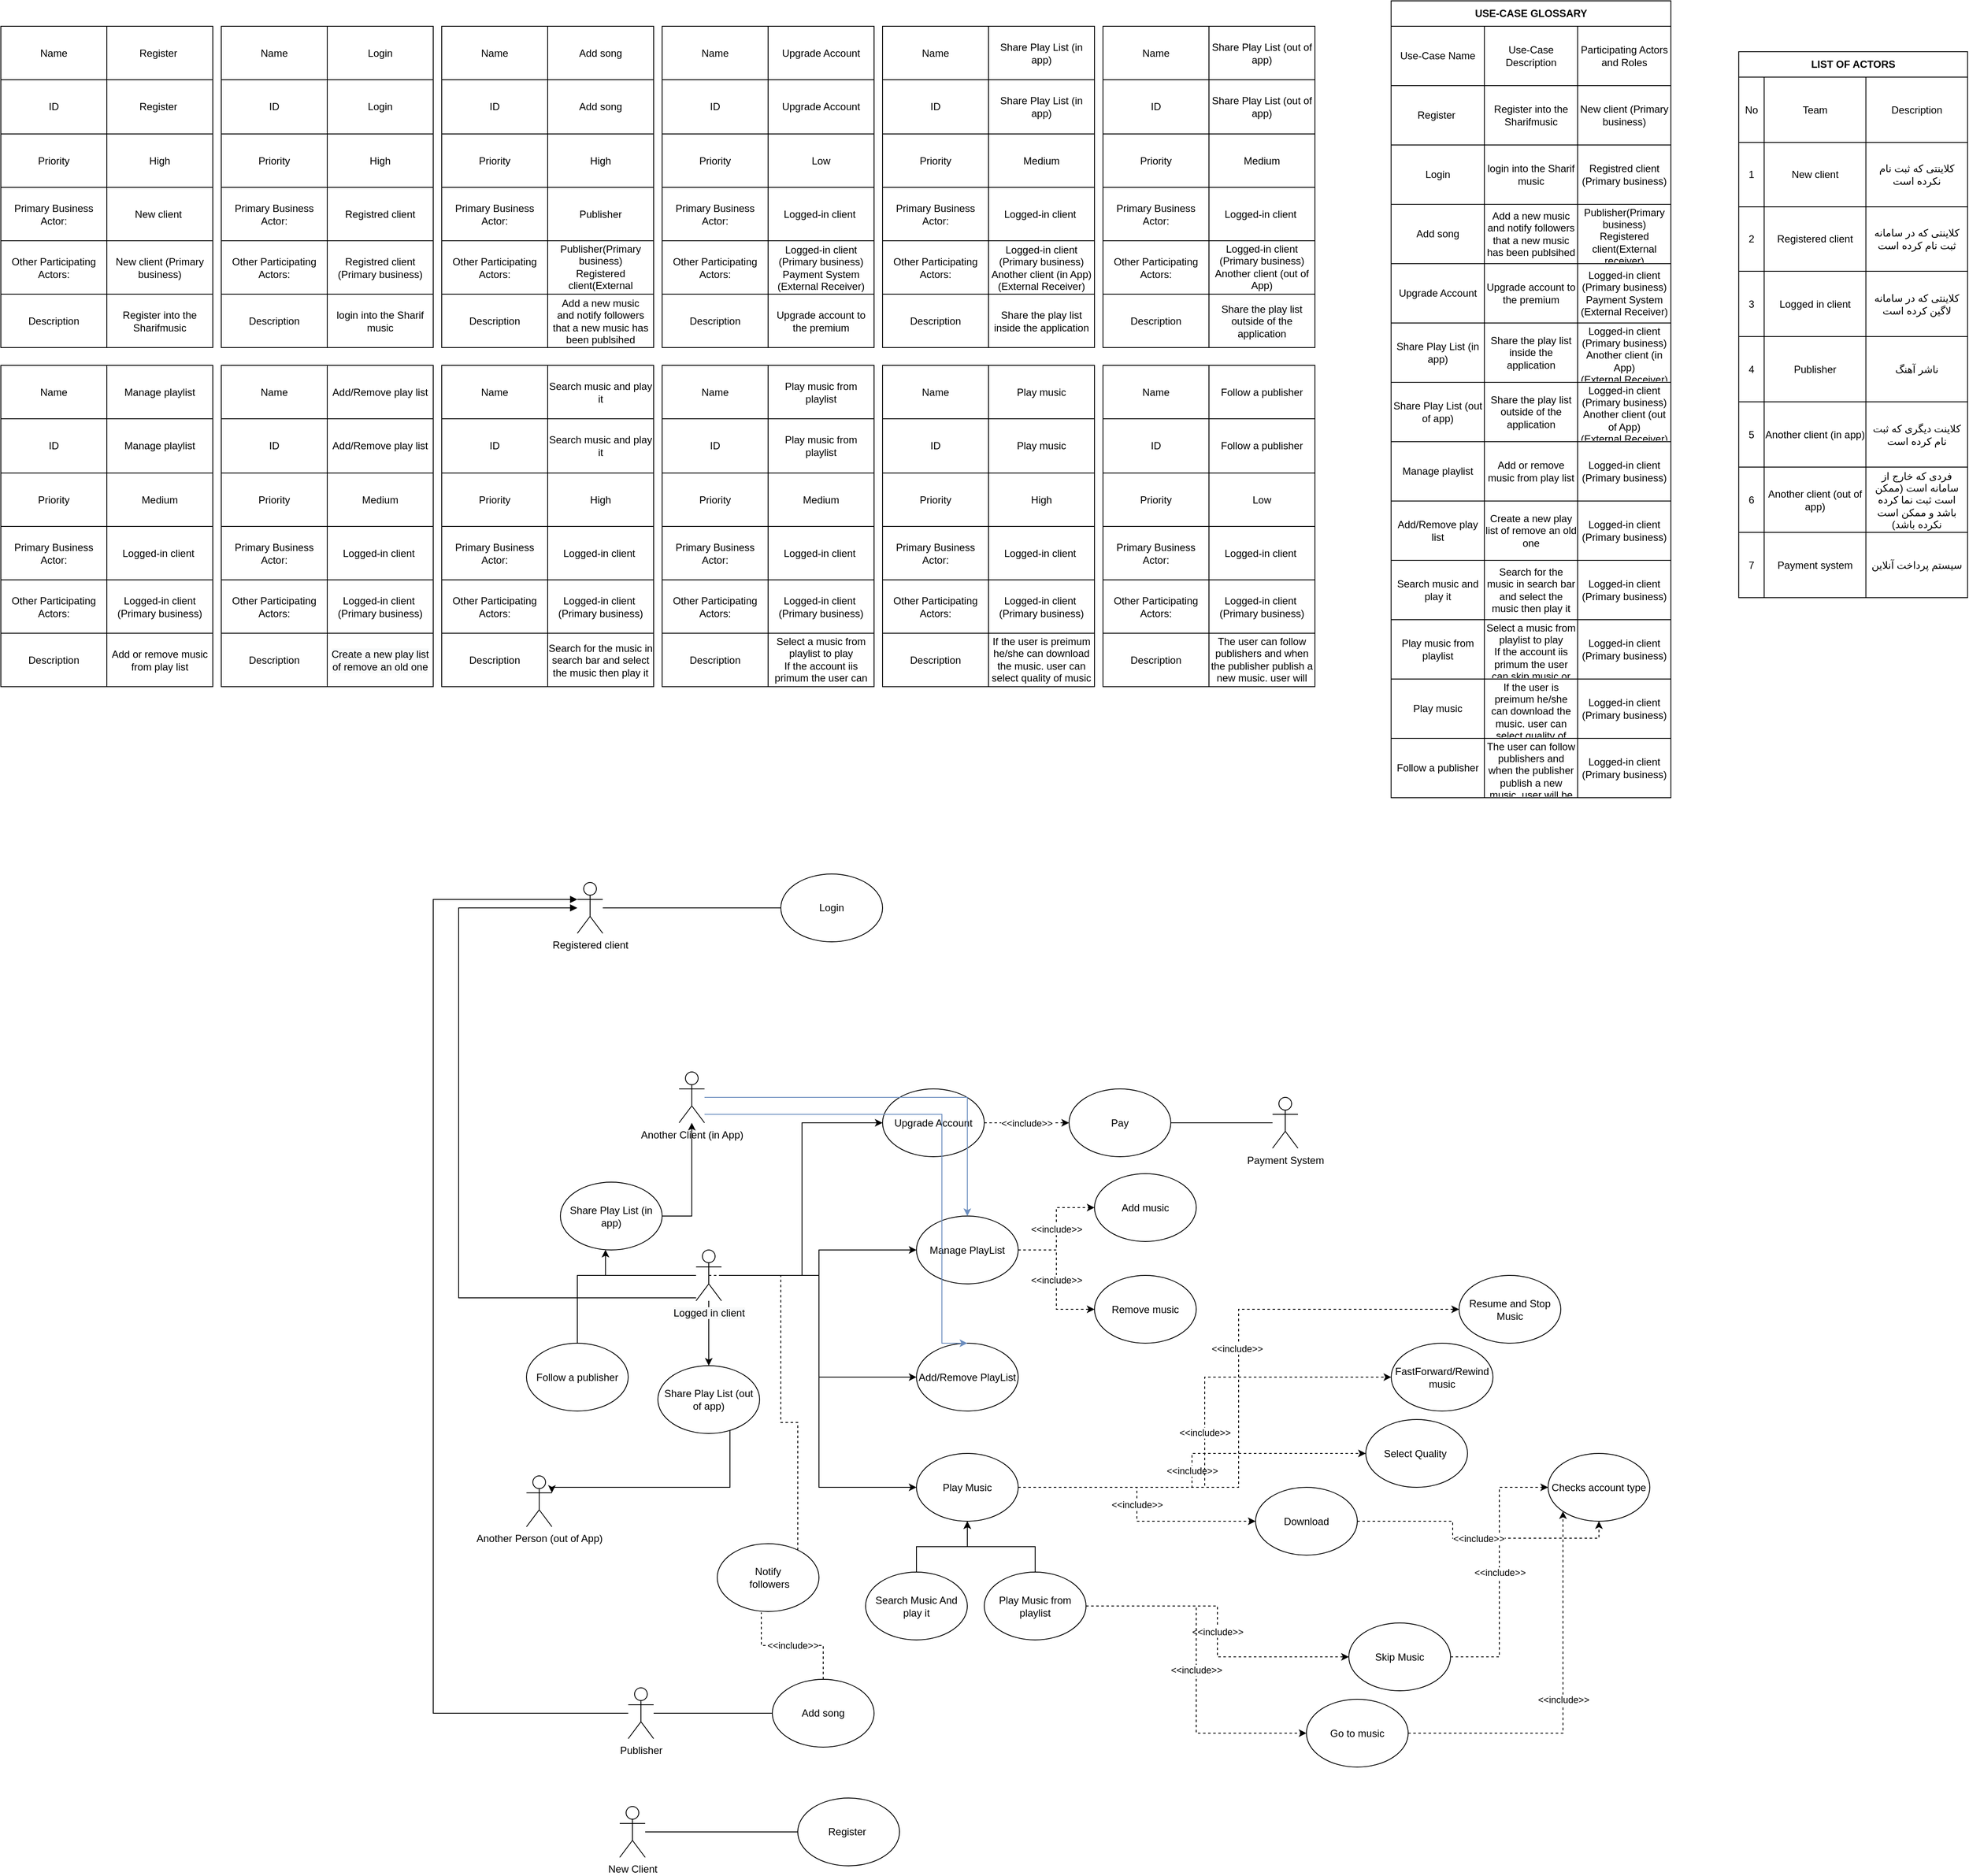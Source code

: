<mxfile version="14.7.3" type="github">
  <diagram id="JMSu3cJSi2hTwxDdmqPx" name="Page-1">
    <mxGraphModel dx="5557" dy="3403" grid="1" gridSize="10" guides="1" tooltips="1" connect="1" arrows="1" fold="1" page="1" pageScale="1" pageWidth="850" pageHeight="1100" math="0" shadow="0">
      <root>
        <mxCell id="0" />
        <mxCell id="1" parent="0" />
        <mxCell id="86rAmTIcKEt4U7-xHO8E-9" style="edgeStyle=orthogonalEdgeStyle;rounded=0;orthogonalLoop=1;jettySize=auto;html=1;entryX=0;entryY=0.5;entryDx=0;entryDy=0;" parent="1" source="86rAmTIcKEt4U7-xHO8E-1" target="86rAmTIcKEt4U7-xHO8E-8" edge="1">
          <mxGeometry relative="1" as="geometry" />
        </mxCell>
        <mxCell id="86rAmTIcKEt4U7-xHO8E-17" style="edgeStyle=orthogonalEdgeStyle;rounded=0;orthogonalLoop=1;jettySize=auto;html=1;entryX=0;entryY=0.5;entryDx=0;entryDy=0;" parent="1" source="86rAmTIcKEt4U7-xHO8E-1" target="86rAmTIcKEt4U7-xHO8E-16" edge="1">
          <mxGeometry relative="1" as="geometry" />
        </mxCell>
        <mxCell id="86rAmTIcKEt4U7-xHO8E-31" style="edgeStyle=orthogonalEdgeStyle;rounded=0;orthogonalLoop=1;jettySize=auto;html=1;entryX=0;entryY=0.5;entryDx=0;entryDy=0;" parent="1" source="86rAmTIcKEt4U7-xHO8E-1" target="86rAmTIcKEt4U7-xHO8E-30" edge="1">
          <mxGeometry relative="1" as="geometry" />
        </mxCell>
        <mxCell id="86rAmTIcKEt4U7-xHO8E-33" style="edgeStyle=orthogonalEdgeStyle;rounded=0;orthogonalLoop=1;jettySize=auto;html=1;entryX=0;entryY=0.5;entryDx=0;entryDy=0;" parent="1" source="86rAmTIcKEt4U7-xHO8E-1" target="86rAmTIcKEt4U7-xHO8E-32" edge="1">
          <mxGeometry relative="1" as="geometry" />
        </mxCell>
        <mxCell id="86rAmTIcKEt4U7-xHO8E-53" style="edgeStyle=orthogonalEdgeStyle;rounded=0;orthogonalLoop=1;jettySize=auto;html=1;" parent="1" source="86rAmTIcKEt4U7-xHO8E-1" target="86rAmTIcKEt4U7-xHO8E-52" edge="1">
          <mxGeometry relative="1" as="geometry" />
        </mxCell>
        <mxCell id="86rAmTIcKEt4U7-xHO8E-63" style="edgeStyle=orthogonalEdgeStyle;rounded=0;orthogonalLoop=1;jettySize=auto;html=1;entryX=0.443;entryY=0.997;entryDx=0;entryDy=0;entryPerimeter=0;" parent="1" source="86rAmTIcKEt4U7-xHO8E-1" target="86rAmTIcKEt4U7-xHO8E-51" edge="1">
          <mxGeometry relative="1" as="geometry" />
        </mxCell>
        <mxCell id="OhTDjM6RpMIjNVaFcS4Z-150" style="edgeStyle=orthogonalEdgeStyle;rounded=0;orthogonalLoop=1;jettySize=auto;html=1;entryX=0.5;entryY=0;entryDx=0;entryDy=0;endArrow=none;endFill=0;strokeColor=#000000;" edge="1" parent="1" source="86rAmTIcKEt4U7-xHO8E-1" target="OhTDjM6RpMIjNVaFcS4Z-149">
          <mxGeometry relative="1" as="geometry" />
        </mxCell>
        <mxCell id="OhTDjM6RpMIjNVaFcS4Z-158" style="edgeStyle=orthogonalEdgeStyle;rounded=0;orthogonalLoop=1;jettySize=auto;html=1;endArrow=block;endFill=1;strokeColor=#000000;" edge="1" parent="1" source="86rAmTIcKEt4U7-xHO8E-1" target="OhTDjM6RpMIjNVaFcS4Z-157">
          <mxGeometry relative="1" as="geometry">
            <Array as="points">
              <mxPoint x="-490" y="510" />
              <mxPoint x="-490" y="50" />
            </Array>
          </mxGeometry>
        </mxCell>
        <mxCell id="86rAmTIcKEt4U7-xHO8E-1" value="&lt;meta charset=&quot;utf-8&quot;&gt;&lt;span style=&quot;color: rgb(0, 0, 0); font-family: helvetica; font-size: 12px; font-style: normal; font-weight: 400; letter-spacing: normal; text-align: center; text-indent: 0px; text-transform: none; word-spacing: 0px; background-color: rgb(248, 249, 250); display: inline; float: none;&quot;&gt;Logged in client&lt;/span&gt;" style="shape=umlActor;verticalLabelPosition=bottom;verticalAlign=top;html=1;outlineConnect=0;" parent="1" vertex="1">
          <mxGeometry x="-210" y="453.5" width="30" height="60" as="geometry" />
        </mxCell>
        <mxCell id="86rAmTIcKEt4U7-xHO8E-70" style="edgeStyle=orthogonalEdgeStyle;rounded=0;orthogonalLoop=1;jettySize=auto;html=1;entryX=0;entryY=0.5;entryDx=0;entryDy=0;endArrow=none;endFill=0;" parent="1" source="86rAmTIcKEt4U7-xHO8E-3" target="86rAmTIcKEt4U7-xHO8E-69" edge="1">
          <mxGeometry relative="1" as="geometry" />
        </mxCell>
        <mxCell id="OhTDjM6RpMIjNVaFcS4Z-159" style="edgeStyle=orthogonalEdgeStyle;rounded=0;orthogonalLoop=1;jettySize=auto;html=1;endArrow=block;endFill=1;strokeColor=#000000;" edge="1" parent="1" source="86rAmTIcKEt4U7-xHO8E-3" target="OhTDjM6RpMIjNVaFcS4Z-157">
          <mxGeometry relative="1" as="geometry">
            <Array as="points">
              <mxPoint x="-520" y="1000" />
              <mxPoint x="-520" y="40" />
            </Array>
          </mxGeometry>
        </mxCell>
        <mxCell id="86rAmTIcKEt4U7-xHO8E-3" value="Publisher" style="shape=umlActor;verticalLabelPosition=bottom;verticalAlign=top;html=1;outlineConnect=0;" parent="1" vertex="1">
          <mxGeometry x="-290" y="970" width="30" height="60" as="geometry" />
        </mxCell>
        <mxCell id="86rAmTIcKEt4U7-xHO8E-12" value="&amp;lt;&amp;lt;include&amp;gt;&amp;gt;" style="edgeStyle=orthogonalEdgeStyle;rounded=0;orthogonalLoop=1;jettySize=auto;html=1;dashed=1;" parent="1" source="86rAmTIcKEt4U7-xHO8E-8" target="86rAmTIcKEt4U7-xHO8E-10" edge="1">
          <mxGeometry relative="1" as="geometry" />
        </mxCell>
        <mxCell id="86rAmTIcKEt4U7-xHO8E-8" value="Upgrade Account" style="ellipse;whiteSpace=wrap;html=1;" parent="1" vertex="1">
          <mxGeometry x="10.0" y="263.5" width="120" height="80" as="geometry" />
        </mxCell>
        <mxCell id="86rAmTIcKEt4U7-xHO8E-10" value="Pay" style="ellipse;whiteSpace=wrap;html=1;" parent="1" vertex="1">
          <mxGeometry x="230.0" y="263.5" width="120" height="80" as="geometry" />
        </mxCell>
        <mxCell id="86rAmTIcKEt4U7-xHO8E-27" value="&amp;lt;&amp;lt;include&amp;gt;&amp;gt;" style="edgeStyle=orthogonalEdgeStyle;rounded=0;orthogonalLoop=1;jettySize=auto;html=1;dashed=1;" parent="1" source="86rAmTIcKEt4U7-xHO8E-16" target="86rAmTIcKEt4U7-xHO8E-25" edge="1">
          <mxGeometry relative="1" as="geometry" />
        </mxCell>
        <mxCell id="86rAmTIcKEt4U7-xHO8E-29" value="&amp;lt;&amp;lt;include&amp;gt;&amp;gt;" style="edgeStyle=orthogonalEdgeStyle;rounded=0;orthogonalLoop=1;jettySize=auto;html=1;entryX=0;entryY=0.5;entryDx=0;entryDy=0;dashed=1;" parent="1" source="86rAmTIcKEt4U7-xHO8E-16" target="86rAmTIcKEt4U7-xHO8E-28" edge="1">
          <mxGeometry relative="1" as="geometry" />
        </mxCell>
        <mxCell id="86rAmTIcKEt4U7-xHO8E-16" value="Manage PlayList" style="ellipse;whiteSpace=wrap;html=1;" parent="1" vertex="1">
          <mxGeometry x="50.0" y="413.5" width="120" height="80" as="geometry" />
        </mxCell>
        <mxCell id="86rAmTIcKEt4U7-xHO8E-25" value="Add music" style="ellipse;whiteSpace=wrap;html=1;" parent="1" vertex="1">
          <mxGeometry x="260.0" y="363.5" width="120" height="80" as="geometry" />
        </mxCell>
        <mxCell id="86rAmTIcKEt4U7-xHO8E-28" value="Remove music" style="ellipse;whiteSpace=wrap;html=1;" parent="1" vertex="1">
          <mxGeometry x="260.0" y="483.5" width="120" height="80" as="geometry" />
        </mxCell>
        <mxCell id="86rAmTIcKEt4U7-xHO8E-30" value="Add/Remove PlayList" style="ellipse;whiteSpace=wrap;html=1;" parent="1" vertex="1">
          <mxGeometry x="50.0" y="563.5" width="120" height="80" as="geometry" />
        </mxCell>
        <mxCell id="86rAmTIcKEt4U7-xHO8E-35" style="edgeStyle=orthogonalEdgeStyle;rounded=0;orthogonalLoop=1;jettySize=auto;html=1;entryX=0;entryY=0.5;entryDx=0;entryDy=0;dashed=1;" parent="1" source="86rAmTIcKEt4U7-xHO8E-32" target="86rAmTIcKEt4U7-xHO8E-34" edge="1">
          <mxGeometry relative="1" as="geometry" />
        </mxCell>
        <mxCell id="86rAmTIcKEt4U7-xHO8E-46" value="&amp;lt;&amp;lt;include&amp;gt;&amp;gt;" style="edgeLabel;html=1;align=center;verticalAlign=middle;resizable=0;points=[];" parent="86rAmTIcKEt4U7-xHO8E-35" vertex="1" connectable="0">
          <mxGeometry x="0.162" y="2" relative="1" as="geometry">
            <mxPoint as="offset" />
          </mxGeometry>
        </mxCell>
        <mxCell id="86rAmTIcKEt4U7-xHO8E-68" value="&amp;lt;&amp;lt;include&amp;gt;&amp;gt;" style="edgeStyle=orthogonalEdgeStyle;rounded=0;orthogonalLoop=1;jettySize=auto;html=1;entryX=0;entryY=0.5;entryDx=0;entryDy=0;dashed=1;" parent="1" source="86rAmTIcKEt4U7-xHO8E-32" target="86rAmTIcKEt4U7-xHO8E-67" edge="1">
          <mxGeometry relative="1" as="geometry" />
        </mxCell>
        <mxCell id="86rAmTIcKEt4U7-xHO8E-80" value="&amp;lt;&amp;lt;include&amp;gt;&amp;gt;" style="edgeStyle=orthogonalEdgeStyle;rounded=0;orthogonalLoop=1;jettySize=auto;html=1;entryX=0;entryY=0.5;entryDx=0;entryDy=0;dashed=1;" parent="1" source="86rAmTIcKEt4U7-xHO8E-32" target="86rAmTIcKEt4U7-xHO8E-78" edge="1">
          <mxGeometry relative="1" as="geometry" />
        </mxCell>
        <mxCell id="86rAmTIcKEt4U7-xHO8E-82" value="&amp;lt;&amp;lt;include&amp;gt;&amp;gt;" style="edgeStyle=orthogonalEdgeStyle;rounded=0;orthogonalLoop=1;jettySize=auto;html=1;entryX=0;entryY=0.5;entryDx=0;entryDy=0;dashed=1;" parent="1" source="86rAmTIcKEt4U7-xHO8E-32" target="86rAmTIcKEt4U7-xHO8E-81" edge="1">
          <mxGeometry relative="1" as="geometry" />
        </mxCell>
        <mxCell id="86rAmTIcKEt4U7-xHO8E-32" value="Play Music" style="ellipse;whiteSpace=wrap;html=1;" parent="1" vertex="1">
          <mxGeometry x="50.0" y="693.5" width="120" height="80" as="geometry" />
        </mxCell>
        <mxCell id="86rAmTIcKEt4U7-xHO8E-34" value="Resume and Stop Music" style="ellipse;whiteSpace=wrap;html=1;" parent="1" vertex="1">
          <mxGeometry x="690.0" y="483.5" width="120" height="80" as="geometry" />
        </mxCell>
        <mxCell id="86rAmTIcKEt4U7-xHO8E-39" value="&amp;lt;&amp;lt;include&amp;gt;&amp;gt;" style="edgeStyle=orthogonalEdgeStyle;rounded=0;orthogonalLoop=1;jettySize=auto;html=1;entryX=0;entryY=0.5;entryDx=0;entryDy=0;dashed=1;" parent="1" source="86rAmTIcKEt4U7-xHO8E-36" target="86rAmTIcKEt4U7-xHO8E-38" edge="1">
          <mxGeometry relative="1" as="geometry" />
        </mxCell>
        <mxCell id="86rAmTIcKEt4U7-xHO8E-36" value="Skip Music" style="ellipse;whiteSpace=wrap;html=1;" parent="1" vertex="1">
          <mxGeometry x="560.0" y="893.5" width="120" height="80" as="geometry" />
        </mxCell>
        <mxCell id="86rAmTIcKEt4U7-xHO8E-38" value="Checks account type" style="ellipse;whiteSpace=wrap;html=1;" parent="1" vertex="1">
          <mxGeometry x="795.0" y="693.5" width="120" height="80" as="geometry" />
        </mxCell>
        <mxCell id="86rAmTIcKEt4U7-xHO8E-42" style="edgeStyle=orthogonalEdgeStyle;rounded=0;orthogonalLoop=1;jettySize=auto;html=1;entryX=0.5;entryY=1;entryDx=0;entryDy=0;" parent="1" source="86rAmTIcKEt4U7-xHO8E-40" target="86rAmTIcKEt4U7-xHO8E-32" edge="1">
          <mxGeometry relative="1" as="geometry" />
        </mxCell>
        <mxCell id="86rAmTIcKEt4U7-xHO8E-40" value="Search Music And play it" style="ellipse;whiteSpace=wrap;html=1;" parent="1" vertex="1">
          <mxGeometry x="-10" y="833.5" width="120" height="80" as="geometry" />
        </mxCell>
        <mxCell id="86rAmTIcKEt4U7-xHO8E-43" style="edgeStyle=orthogonalEdgeStyle;rounded=0;orthogonalLoop=1;jettySize=auto;html=1;entryX=0.5;entryY=1;entryDx=0;entryDy=0;" parent="1" source="86rAmTIcKEt4U7-xHO8E-41" target="86rAmTIcKEt4U7-xHO8E-32" edge="1">
          <mxGeometry relative="1" as="geometry" />
        </mxCell>
        <mxCell id="86rAmTIcKEt4U7-xHO8E-84" value="&amp;lt;&amp;lt;include&amp;gt;&amp;gt;" style="edgeStyle=orthogonalEdgeStyle;rounded=0;orthogonalLoop=1;jettySize=auto;html=1;entryX=0;entryY=0.5;entryDx=0;entryDy=0;dashed=1;" parent="1" source="86rAmTIcKEt4U7-xHO8E-41" target="86rAmTIcKEt4U7-xHO8E-36" edge="1">
          <mxGeometry relative="1" as="geometry" />
        </mxCell>
        <mxCell id="86rAmTIcKEt4U7-xHO8E-85" value="&amp;lt;&amp;lt;include&amp;gt;&amp;gt;" style="edgeStyle=orthogonalEdgeStyle;rounded=0;orthogonalLoop=1;jettySize=auto;html=1;entryX=0;entryY=0.5;entryDx=0;entryDy=0;dashed=1;" parent="1" source="86rAmTIcKEt4U7-xHO8E-41" target="86rAmTIcKEt4U7-xHO8E-83" edge="1">
          <mxGeometry relative="1" as="geometry" />
        </mxCell>
        <mxCell id="86rAmTIcKEt4U7-xHO8E-41" value="Play Music from playlist" style="ellipse;whiteSpace=wrap;html=1;" parent="1" vertex="1">
          <mxGeometry x="130.0" y="833.5" width="120" height="80" as="geometry" />
        </mxCell>
        <mxCell id="86rAmTIcKEt4U7-xHO8E-65" style="edgeStyle=orthogonalEdgeStyle;rounded=0;orthogonalLoop=1;jettySize=auto;html=1;entryX=0.5;entryY=0;entryDx=0;entryDy=0;fillColor=#dae8fc;strokeColor=#6c8ebf;" parent="1" source="86rAmTIcKEt4U7-xHO8E-49" target="86rAmTIcKEt4U7-xHO8E-16" edge="1">
          <mxGeometry relative="1" as="geometry" />
        </mxCell>
        <mxCell id="86rAmTIcKEt4U7-xHO8E-66" style="edgeStyle=orthogonalEdgeStyle;rounded=0;orthogonalLoop=1;jettySize=auto;html=1;entryX=0.5;entryY=0;entryDx=0;entryDy=0;fillColor=#dae8fc;strokeColor=#6c8ebf;" parent="1" source="86rAmTIcKEt4U7-xHO8E-49" target="86rAmTIcKEt4U7-xHO8E-30" edge="1">
          <mxGeometry relative="1" as="geometry">
            <Array as="points">
              <mxPoint x="80.0" y="293.5" />
              <mxPoint x="80.0" y="563.5" />
            </Array>
          </mxGeometry>
        </mxCell>
        <mxCell id="86rAmTIcKEt4U7-xHO8E-49" value="Another Client (in App)" style="shape=umlActor;verticalLabelPosition=bottom;verticalAlign=top;html=1;outlineConnect=0;" parent="1" vertex="1">
          <mxGeometry x="-230" y="243.5" width="30" height="60" as="geometry" />
        </mxCell>
        <mxCell id="86rAmTIcKEt4U7-xHO8E-50" value="Another Person (out of App)" style="shape=umlActor;verticalLabelPosition=bottom;verticalAlign=top;html=1;outlineConnect=0;" parent="1" vertex="1">
          <mxGeometry x="-410" y="720" width="30" height="60" as="geometry" />
        </mxCell>
        <mxCell id="86rAmTIcKEt4U7-xHO8E-64" style="edgeStyle=orthogonalEdgeStyle;rounded=0;orthogonalLoop=1;jettySize=auto;html=1;" parent="1" source="86rAmTIcKEt4U7-xHO8E-51" target="86rAmTIcKEt4U7-xHO8E-49" edge="1">
          <mxGeometry relative="1" as="geometry" />
        </mxCell>
        <mxCell id="86rAmTIcKEt4U7-xHO8E-51" value="Share Play List (in app)" style="ellipse;whiteSpace=wrap;html=1;" parent="1" vertex="1">
          <mxGeometry x="-370" y="373.5" width="120" height="80" as="geometry" />
        </mxCell>
        <mxCell id="86rAmTIcKEt4U7-xHO8E-58" style="edgeStyle=orthogonalEdgeStyle;rounded=0;orthogonalLoop=1;jettySize=auto;html=1;entryX=1;entryY=0.333;entryDx=0;entryDy=0;entryPerimeter=0;" parent="1" source="86rAmTIcKEt4U7-xHO8E-52" target="86rAmTIcKEt4U7-xHO8E-50" edge="1">
          <mxGeometry relative="1" as="geometry">
            <Array as="points">
              <mxPoint x="-170" y="733.5" />
            </Array>
          </mxGeometry>
        </mxCell>
        <mxCell id="86rAmTIcKEt4U7-xHO8E-52" value="Share Play List (out of app)" style="ellipse;whiteSpace=wrap;html=1;" parent="1" vertex="1">
          <mxGeometry x="-255" y="590" width="120" height="80" as="geometry" />
        </mxCell>
        <mxCell id="86rAmTIcKEt4U7-xHO8E-67" value="Select Quality&amp;nbsp;" style="ellipse;whiteSpace=wrap;html=1;" parent="1" vertex="1">
          <mxGeometry x="580.0" y="653.5" width="120" height="80" as="geometry" />
        </mxCell>
        <mxCell id="OhTDjM6RpMIjNVaFcS4Z-153" value="&amp;lt;&amp;lt;include&amp;gt;&amp;gt;" style="edgeStyle=orthogonalEdgeStyle;rounded=0;orthogonalLoop=1;jettySize=auto;html=1;entryX=0.433;entryY=1.013;entryDx=0;entryDy=0;entryPerimeter=0;endArrow=none;endFill=0;strokeColor=#000000;dashed=1;" edge="1" parent="1" source="86rAmTIcKEt4U7-xHO8E-69" target="OhTDjM6RpMIjNVaFcS4Z-152">
          <mxGeometry relative="1" as="geometry" />
        </mxCell>
        <mxCell id="86rAmTIcKEt4U7-xHO8E-69" value="Add song" style="ellipse;whiteSpace=wrap;html=1;" parent="1" vertex="1">
          <mxGeometry x="-120" y="960" width="120" height="80" as="geometry" />
        </mxCell>
        <mxCell id="86rAmTIcKEt4U7-xHO8E-79" value="&amp;lt;&amp;lt;include&amp;gt;&amp;gt;" style="edgeStyle=orthogonalEdgeStyle;rounded=0;orthogonalLoop=1;jettySize=auto;html=1;entryX=0.5;entryY=1;entryDx=0;entryDy=0;dashed=1;" parent="1" source="86rAmTIcKEt4U7-xHO8E-78" target="86rAmTIcKEt4U7-xHO8E-38" edge="1">
          <mxGeometry relative="1" as="geometry" />
        </mxCell>
        <mxCell id="86rAmTIcKEt4U7-xHO8E-78" value="Download" style="ellipse;whiteSpace=wrap;html=1;" parent="1" vertex="1">
          <mxGeometry x="450.0" y="733.5" width="120" height="80" as="geometry" />
        </mxCell>
        <mxCell id="86rAmTIcKEt4U7-xHO8E-81" value="FastForward/Rewind music" style="ellipse;whiteSpace=wrap;html=1;" parent="1" vertex="1">
          <mxGeometry x="610.0" y="563.5" width="120" height="80" as="geometry" />
        </mxCell>
        <mxCell id="86rAmTIcKEt4U7-xHO8E-86" value="&amp;lt;&amp;lt;include&amp;gt;&amp;gt;" style="edgeStyle=orthogonalEdgeStyle;rounded=0;orthogonalLoop=1;jettySize=auto;html=1;entryX=0;entryY=1;entryDx=0;entryDy=0;dashed=1;" parent="1" source="86rAmTIcKEt4U7-xHO8E-83" target="86rAmTIcKEt4U7-xHO8E-38" edge="1">
          <mxGeometry relative="1" as="geometry" />
        </mxCell>
        <mxCell id="86rAmTIcKEt4U7-xHO8E-83" value="Go to music" style="ellipse;whiteSpace=wrap;html=1;" parent="1" vertex="1">
          <mxGeometry x="510.0" y="983.5" width="120" height="80" as="geometry" />
        </mxCell>
        <mxCell id="OhTDjM6RpMIjNVaFcS4Z-1" value="LIST OF ACTORS" style="shape=table;html=1;whiteSpace=wrap;startSize=30;container=1;collapsible=0;childLayout=tableLayout;fontStyle=1;align=center;" vertex="1" parent="1">
          <mxGeometry x="1019.86" y="-960" width="270" height="644" as="geometry" />
        </mxCell>
        <mxCell id="OhTDjM6RpMIjNVaFcS4Z-2" value="" style="shape=partialRectangle;html=1;whiteSpace=wrap;collapsible=0;dropTarget=0;pointerEvents=0;fillColor=none;top=0;left=0;bottom=0;right=0;points=[[0,0.5],[1,0.5]];portConstraint=eastwest;" vertex="1" parent="OhTDjM6RpMIjNVaFcS4Z-1">
          <mxGeometry y="30" width="270" height="77" as="geometry" />
        </mxCell>
        <mxCell id="OhTDjM6RpMIjNVaFcS4Z-3" value="No" style="shape=partialRectangle;html=1;whiteSpace=wrap;connectable=0;fillColor=none;top=0;left=0;bottom=0;right=0;overflow=hidden;" vertex="1" parent="OhTDjM6RpMIjNVaFcS4Z-2">
          <mxGeometry width="30" height="77" as="geometry" />
        </mxCell>
        <mxCell id="OhTDjM6RpMIjNVaFcS4Z-4" value="Team" style="shape=partialRectangle;html=1;whiteSpace=wrap;connectable=0;fillColor=none;top=0;left=0;bottom=0;right=0;overflow=hidden;" vertex="1" parent="OhTDjM6RpMIjNVaFcS4Z-2">
          <mxGeometry x="30" width="120" height="77" as="geometry" />
        </mxCell>
        <mxCell id="OhTDjM6RpMIjNVaFcS4Z-5" value="Description" style="shape=partialRectangle;html=1;whiteSpace=wrap;connectable=0;fillColor=none;top=0;left=0;bottom=0;right=0;overflow=hidden;" vertex="1" parent="OhTDjM6RpMIjNVaFcS4Z-2">
          <mxGeometry x="150" width="120" height="77" as="geometry" />
        </mxCell>
        <mxCell id="OhTDjM6RpMIjNVaFcS4Z-10" value="" style="shape=partialRectangle;html=1;whiteSpace=wrap;collapsible=0;dropTarget=0;pointerEvents=0;fillColor=none;top=0;left=0;bottom=0;right=0;points=[[0,0.5],[1,0.5]];portConstraint=eastwest;" vertex="1" parent="OhTDjM6RpMIjNVaFcS4Z-1">
          <mxGeometry y="107" width="270" height="76" as="geometry" />
        </mxCell>
        <mxCell id="OhTDjM6RpMIjNVaFcS4Z-11" value="1" style="shape=partialRectangle;html=1;whiteSpace=wrap;connectable=0;fillColor=none;top=0;left=0;bottom=0;right=0;overflow=hidden;" vertex="1" parent="OhTDjM6RpMIjNVaFcS4Z-10">
          <mxGeometry width="30" height="76" as="geometry" />
        </mxCell>
        <mxCell id="OhTDjM6RpMIjNVaFcS4Z-12" value="New client" style="shape=partialRectangle;html=1;whiteSpace=wrap;connectable=0;fillColor=none;top=0;left=0;bottom=0;right=0;overflow=hidden;" vertex="1" parent="OhTDjM6RpMIjNVaFcS4Z-10">
          <mxGeometry x="30" width="120" height="76" as="geometry" />
        </mxCell>
        <mxCell id="OhTDjM6RpMIjNVaFcS4Z-13" value="کلاینتی که ثبت نام نکرده است" style="shape=partialRectangle;html=1;whiteSpace=wrap;connectable=0;fillColor=none;top=0;left=0;bottom=0;right=0;overflow=hidden;" vertex="1" parent="OhTDjM6RpMIjNVaFcS4Z-10">
          <mxGeometry x="150" width="120" height="76" as="geometry" />
        </mxCell>
        <mxCell id="OhTDjM6RpMIjNVaFcS4Z-18" value="" style="shape=partialRectangle;html=1;whiteSpace=wrap;collapsible=0;dropTarget=0;pointerEvents=0;fillColor=none;top=0;left=0;bottom=0;right=0;points=[[0,0.5],[1,0.5]];portConstraint=eastwest;" vertex="1" parent="OhTDjM6RpMIjNVaFcS4Z-1">
          <mxGeometry y="183" width="270" height="76" as="geometry" />
        </mxCell>
        <mxCell id="OhTDjM6RpMIjNVaFcS4Z-19" value="2" style="shape=partialRectangle;html=1;whiteSpace=wrap;connectable=0;fillColor=none;top=0;left=0;bottom=0;right=0;overflow=hidden;" vertex="1" parent="OhTDjM6RpMIjNVaFcS4Z-18">
          <mxGeometry width="30" height="76" as="geometry" />
        </mxCell>
        <mxCell id="OhTDjM6RpMIjNVaFcS4Z-20" value="Registered client" style="shape=partialRectangle;html=1;whiteSpace=wrap;connectable=0;fillColor=none;top=0;left=0;bottom=0;right=0;overflow=hidden;" vertex="1" parent="OhTDjM6RpMIjNVaFcS4Z-18">
          <mxGeometry x="30" width="120" height="76" as="geometry" />
        </mxCell>
        <mxCell id="OhTDjM6RpMIjNVaFcS4Z-21" value="کلاینتی که در سامانه ثبت نام کرده است" style="shape=partialRectangle;html=1;whiteSpace=wrap;connectable=0;fillColor=none;top=0;left=0;bottom=0;right=0;overflow=hidden;" vertex="1" parent="OhTDjM6RpMIjNVaFcS4Z-18">
          <mxGeometry x="150" width="120" height="76" as="geometry" />
        </mxCell>
        <mxCell id="OhTDjM6RpMIjNVaFcS4Z-6" value="" style="shape=partialRectangle;html=1;whiteSpace=wrap;collapsible=0;dropTarget=0;pointerEvents=0;fillColor=none;top=0;left=0;bottom=0;right=0;points=[[0,0.5],[1,0.5]];portConstraint=eastwest;" vertex="1" parent="OhTDjM6RpMIjNVaFcS4Z-1">
          <mxGeometry y="259" width="270" height="77" as="geometry" />
        </mxCell>
        <mxCell id="OhTDjM6RpMIjNVaFcS4Z-7" value="3" style="shape=partialRectangle;html=1;whiteSpace=wrap;connectable=0;fillColor=none;top=0;left=0;bottom=0;right=0;overflow=hidden;" vertex="1" parent="OhTDjM6RpMIjNVaFcS4Z-6">
          <mxGeometry width="30" height="77" as="geometry" />
        </mxCell>
        <mxCell id="OhTDjM6RpMIjNVaFcS4Z-8" value="Logged in client" style="shape=partialRectangle;html=1;whiteSpace=wrap;connectable=0;fillColor=none;top=0;left=0;bottom=0;right=0;overflow=hidden;" vertex="1" parent="OhTDjM6RpMIjNVaFcS4Z-6">
          <mxGeometry x="30" width="120" height="77" as="geometry" />
        </mxCell>
        <mxCell id="OhTDjM6RpMIjNVaFcS4Z-9" value="کلاینتی که در سامانه&lt;br&gt;لاگین کرده است" style="shape=partialRectangle;html=1;whiteSpace=wrap;connectable=0;fillColor=none;top=0;left=0;bottom=0;right=0;overflow=hidden;" vertex="1" parent="OhTDjM6RpMIjNVaFcS4Z-6">
          <mxGeometry x="150" width="120" height="77" as="geometry" />
        </mxCell>
        <mxCell id="OhTDjM6RpMIjNVaFcS4Z-22" value="" style="shape=partialRectangle;html=1;whiteSpace=wrap;collapsible=0;dropTarget=0;pointerEvents=0;fillColor=none;top=0;left=0;bottom=0;right=0;points=[[0,0.5],[1,0.5]];portConstraint=eastwest;" vertex="1" parent="OhTDjM6RpMIjNVaFcS4Z-1">
          <mxGeometry y="336" width="270" height="77" as="geometry" />
        </mxCell>
        <mxCell id="OhTDjM6RpMIjNVaFcS4Z-23" value="4" style="shape=partialRectangle;html=1;whiteSpace=wrap;connectable=0;fillColor=none;top=0;left=0;bottom=0;right=0;overflow=hidden;" vertex="1" parent="OhTDjM6RpMIjNVaFcS4Z-22">
          <mxGeometry width="30" height="77" as="geometry" />
        </mxCell>
        <mxCell id="OhTDjM6RpMIjNVaFcS4Z-24" value="Publisher" style="shape=partialRectangle;html=1;whiteSpace=wrap;connectable=0;fillColor=none;top=0;left=0;bottom=0;right=0;overflow=hidden;" vertex="1" parent="OhTDjM6RpMIjNVaFcS4Z-22">
          <mxGeometry x="30" width="120" height="77" as="geometry" />
        </mxCell>
        <mxCell id="OhTDjM6RpMIjNVaFcS4Z-25" value="ناشر آهنگ" style="shape=partialRectangle;html=1;whiteSpace=wrap;connectable=0;fillColor=none;top=0;left=0;bottom=0;right=0;overflow=hidden;" vertex="1" parent="OhTDjM6RpMIjNVaFcS4Z-22">
          <mxGeometry x="150" width="120" height="77" as="geometry" />
        </mxCell>
        <mxCell id="OhTDjM6RpMIjNVaFcS4Z-26" value="" style="shape=partialRectangle;html=1;whiteSpace=wrap;collapsible=0;dropTarget=0;pointerEvents=0;fillColor=none;top=0;left=0;bottom=0;right=0;points=[[0,0.5],[1,0.5]];portConstraint=eastwest;" vertex="1" parent="OhTDjM6RpMIjNVaFcS4Z-1">
          <mxGeometry y="413" width="270" height="77" as="geometry" />
        </mxCell>
        <mxCell id="OhTDjM6RpMIjNVaFcS4Z-27" value="5" style="shape=partialRectangle;html=1;whiteSpace=wrap;connectable=0;fillColor=none;top=0;left=0;bottom=0;right=0;overflow=hidden;" vertex="1" parent="OhTDjM6RpMIjNVaFcS4Z-26">
          <mxGeometry width="30" height="77" as="geometry" />
        </mxCell>
        <mxCell id="OhTDjM6RpMIjNVaFcS4Z-28" value="Another client (in app)" style="shape=partialRectangle;html=1;whiteSpace=wrap;connectable=0;fillColor=none;top=0;left=0;bottom=0;right=0;overflow=hidden;" vertex="1" parent="OhTDjM6RpMIjNVaFcS4Z-26">
          <mxGeometry x="30" width="120" height="77" as="geometry" />
        </mxCell>
        <mxCell id="OhTDjM6RpMIjNVaFcS4Z-29" value="کلاینت دیگری که ثبت نام کرده است" style="shape=partialRectangle;html=1;whiteSpace=wrap;connectable=0;fillColor=none;top=0;left=0;bottom=0;right=0;overflow=hidden;" vertex="1" parent="OhTDjM6RpMIjNVaFcS4Z-26">
          <mxGeometry x="150" width="120" height="77" as="geometry" />
        </mxCell>
        <mxCell id="OhTDjM6RpMIjNVaFcS4Z-94" value="" style="shape=partialRectangle;html=1;whiteSpace=wrap;collapsible=0;dropTarget=0;pointerEvents=0;fillColor=none;top=0;left=0;bottom=0;right=0;points=[[0,0.5],[1,0.5]];portConstraint=eastwest;" vertex="1" parent="OhTDjM6RpMIjNVaFcS4Z-1">
          <mxGeometry y="490" width="270" height="77" as="geometry" />
        </mxCell>
        <mxCell id="OhTDjM6RpMIjNVaFcS4Z-95" value="6" style="shape=partialRectangle;html=1;whiteSpace=wrap;connectable=0;fillColor=none;top=0;left=0;bottom=0;right=0;overflow=hidden;" vertex="1" parent="OhTDjM6RpMIjNVaFcS4Z-94">
          <mxGeometry width="30" height="77" as="geometry" />
        </mxCell>
        <mxCell id="OhTDjM6RpMIjNVaFcS4Z-96" value="Another client (out of app)" style="shape=partialRectangle;html=1;whiteSpace=wrap;connectable=0;fillColor=none;top=0;left=0;bottom=0;right=0;overflow=hidden;" vertex="1" parent="OhTDjM6RpMIjNVaFcS4Z-94">
          <mxGeometry x="30" width="120" height="77" as="geometry" />
        </mxCell>
        <mxCell id="OhTDjM6RpMIjNVaFcS4Z-97" value="فردی که خارج از سامانه است (ممکن است ثبت نما کرده باشد و ممکن است نکرده باشد)" style="shape=partialRectangle;html=1;whiteSpace=wrap;connectable=0;fillColor=none;top=0;left=0;bottom=0;right=0;overflow=hidden;" vertex="1" parent="OhTDjM6RpMIjNVaFcS4Z-94">
          <mxGeometry x="150" width="120" height="77" as="geometry" />
        </mxCell>
        <mxCell id="OhTDjM6RpMIjNVaFcS4Z-30" value="" style="shape=partialRectangle;html=1;whiteSpace=wrap;collapsible=0;dropTarget=0;pointerEvents=0;fillColor=none;top=0;left=0;bottom=0;right=0;points=[[0,0.5],[1,0.5]];portConstraint=eastwest;" vertex="1" parent="OhTDjM6RpMIjNVaFcS4Z-1">
          <mxGeometry y="567" width="270" height="77" as="geometry" />
        </mxCell>
        <mxCell id="OhTDjM6RpMIjNVaFcS4Z-31" value="7" style="shape=partialRectangle;html=1;whiteSpace=wrap;connectable=0;fillColor=none;top=0;left=0;bottom=0;right=0;overflow=hidden;" vertex="1" parent="OhTDjM6RpMIjNVaFcS4Z-30">
          <mxGeometry width="30" height="77" as="geometry" />
        </mxCell>
        <mxCell id="OhTDjM6RpMIjNVaFcS4Z-32" value="Payment system" style="shape=partialRectangle;html=1;whiteSpace=wrap;connectable=0;fillColor=none;top=0;left=0;bottom=0;right=0;overflow=hidden;" vertex="1" parent="OhTDjM6RpMIjNVaFcS4Z-30">
          <mxGeometry x="30" width="120" height="77" as="geometry" />
        </mxCell>
        <mxCell id="OhTDjM6RpMIjNVaFcS4Z-33" value="سیستم پرداخت آنلاین" style="shape=partialRectangle;html=1;whiteSpace=wrap;connectable=0;fillColor=none;top=0;left=0;bottom=0;right=0;overflow=hidden;" vertex="1" parent="OhTDjM6RpMIjNVaFcS4Z-30">
          <mxGeometry x="150" width="120" height="77" as="geometry" />
        </mxCell>
        <mxCell id="OhTDjM6RpMIjNVaFcS4Z-80" style="edgeStyle=orthogonalEdgeStyle;rounded=0;orthogonalLoop=1;jettySize=auto;html=1;entryX=0;entryY=0.5;entryDx=0;entryDy=0;endArrow=none;endFill=0;strokeColor=#000000;" edge="1" parent="1" source="OhTDjM6RpMIjNVaFcS4Z-76" target="OhTDjM6RpMIjNVaFcS4Z-78">
          <mxGeometry relative="1" as="geometry" />
        </mxCell>
        <mxCell id="OhTDjM6RpMIjNVaFcS4Z-76" value="New Client" style="shape=umlActor;verticalLabelPosition=bottom;verticalAlign=top;html=1;outlineConnect=0;" vertex="1" parent="1">
          <mxGeometry x="-300" y="1110" width="30" height="60" as="geometry" />
        </mxCell>
        <mxCell id="OhTDjM6RpMIjNVaFcS4Z-78" value="Register&amp;nbsp;" style="ellipse;whiteSpace=wrap;html=1;" vertex="1" parent="1">
          <mxGeometry x="-90" y="1100" width="120" height="80" as="geometry" />
        </mxCell>
        <mxCell id="OhTDjM6RpMIjNVaFcS4Z-81" value="USE-CASE GLOSSARY" style="shape=table;html=1;whiteSpace=wrap;startSize=30;container=1;collapsible=0;childLayout=tableLayout;fontStyle=1;align=center;" vertex="1" parent="1">
          <mxGeometry x="609.86" y="-1020" width="330" height="940" as="geometry" />
        </mxCell>
        <mxCell id="OhTDjM6RpMIjNVaFcS4Z-82" value="" style="shape=partialRectangle;html=1;whiteSpace=wrap;collapsible=0;dropTarget=0;pointerEvents=0;fillColor=none;top=0;left=0;bottom=0;right=0;points=[[0,0.5],[1,0.5]];portConstraint=eastwest;" vertex="1" parent="OhTDjM6RpMIjNVaFcS4Z-81">
          <mxGeometry y="30" width="330" height="70" as="geometry" />
        </mxCell>
        <mxCell id="OhTDjM6RpMIjNVaFcS4Z-83" value="Use-Case Name" style="shape=partialRectangle;html=1;whiteSpace=wrap;connectable=0;fillColor=none;top=0;left=0;bottom=0;right=0;overflow=hidden;" vertex="1" parent="OhTDjM6RpMIjNVaFcS4Z-82">
          <mxGeometry width="110" height="70" as="geometry" />
        </mxCell>
        <mxCell id="OhTDjM6RpMIjNVaFcS4Z-84" value="Use-Case Description" style="shape=partialRectangle;html=1;whiteSpace=wrap;connectable=0;fillColor=none;top=0;left=0;bottom=0;right=0;overflow=hidden;" vertex="1" parent="OhTDjM6RpMIjNVaFcS4Z-82">
          <mxGeometry x="110" width="110" height="70" as="geometry" />
        </mxCell>
        <mxCell id="OhTDjM6RpMIjNVaFcS4Z-85" value="Participating Actors and Roles" style="shape=partialRectangle;html=1;whiteSpace=wrap;connectable=0;fillColor=none;top=0;left=0;bottom=0;right=0;overflow=hidden;" vertex="1" parent="OhTDjM6RpMIjNVaFcS4Z-82">
          <mxGeometry x="220" width="110" height="70" as="geometry" />
        </mxCell>
        <mxCell id="OhTDjM6RpMIjNVaFcS4Z-86" value="" style="shape=partialRectangle;html=1;whiteSpace=wrap;collapsible=0;dropTarget=0;pointerEvents=0;fillColor=none;top=0;left=0;bottom=0;right=0;points=[[0,0.5],[1,0.5]];portConstraint=eastwest;" vertex="1" parent="OhTDjM6RpMIjNVaFcS4Z-81">
          <mxGeometry y="100" width="330" height="70" as="geometry" />
        </mxCell>
        <mxCell id="OhTDjM6RpMIjNVaFcS4Z-87" value="Register&amp;nbsp;" style="shape=partialRectangle;html=1;whiteSpace=wrap;connectable=0;fillColor=none;top=0;left=0;bottom=0;right=0;overflow=hidden;" vertex="1" parent="OhTDjM6RpMIjNVaFcS4Z-86">
          <mxGeometry width="110" height="70" as="geometry" />
        </mxCell>
        <mxCell id="OhTDjM6RpMIjNVaFcS4Z-88" value="Register into the Sharifmusic" style="shape=partialRectangle;html=1;whiteSpace=wrap;connectable=0;fillColor=none;top=0;left=0;bottom=0;right=0;overflow=hidden;" vertex="1" parent="OhTDjM6RpMIjNVaFcS4Z-86">
          <mxGeometry x="110" width="110" height="70" as="geometry" />
        </mxCell>
        <mxCell id="OhTDjM6RpMIjNVaFcS4Z-89" value="New client (Primary business)" style="shape=partialRectangle;html=1;whiteSpace=wrap;connectable=0;fillColor=none;top=0;left=0;bottom=0;right=0;overflow=hidden;" vertex="1" parent="OhTDjM6RpMIjNVaFcS4Z-86">
          <mxGeometry x="220" width="110" height="70" as="geometry" />
        </mxCell>
        <mxCell id="OhTDjM6RpMIjNVaFcS4Z-120" value="" style="shape=partialRectangle;html=1;whiteSpace=wrap;collapsible=0;dropTarget=0;pointerEvents=0;fillColor=none;top=0;left=0;bottom=0;right=0;points=[[0,0.5],[1,0.5]];portConstraint=eastwest;" vertex="1" parent="OhTDjM6RpMIjNVaFcS4Z-81">
          <mxGeometry y="170" width="330" height="70" as="geometry" />
        </mxCell>
        <mxCell id="OhTDjM6RpMIjNVaFcS4Z-121" value="&lt;span&gt;Login&lt;/span&gt;" style="shape=partialRectangle;html=1;whiteSpace=wrap;connectable=0;fillColor=none;top=0;left=0;bottom=0;right=0;overflow=hidden;" vertex="1" parent="OhTDjM6RpMIjNVaFcS4Z-120">
          <mxGeometry width="110" height="70" as="geometry" />
        </mxCell>
        <mxCell id="OhTDjM6RpMIjNVaFcS4Z-122" value="login into the Sharif music" style="shape=partialRectangle;html=1;whiteSpace=wrap;connectable=0;fillColor=none;top=0;left=0;bottom=0;right=0;overflow=hidden;" vertex="1" parent="OhTDjM6RpMIjNVaFcS4Z-120">
          <mxGeometry x="110" width="110" height="70" as="geometry" />
        </mxCell>
        <mxCell id="OhTDjM6RpMIjNVaFcS4Z-123" value="Registred client (Primary business)" style="shape=partialRectangle;html=1;whiteSpace=wrap;connectable=0;fillColor=none;top=0;left=0;bottom=0;right=0;overflow=hidden;" vertex="1" parent="OhTDjM6RpMIjNVaFcS4Z-120">
          <mxGeometry x="220" width="110" height="70" as="geometry" />
        </mxCell>
        <mxCell id="OhTDjM6RpMIjNVaFcS4Z-90" value="" style="shape=partialRectangle;html=1;whiteSpace=wrap;collapsible=0;dropTarget=0;pointerEvents=0;fillColor=none;top=0;left=0;bottom=0;right=0;points=[[0,0.5],[1,0.5]];portConstraint=eastwest;" vertex="1" parent="OhTDjM6RpMIjNVaFcS4Z-81">
          <mxGeometry y="240" width="330" height="70" as="geometry" />
        </mxCell>
        <mxCell id="OhTDjM6RpMIjNVaFcS4Z-91" value="Add song" style="shape=partialRectangle;html=1;whiteSpace=wrap;connectable=0;fillColor=none;top=0;left=0;bottom=0;right=0;overflow=hidden;" vertex="1" parent="OhTDjM6RpMIjNVaFcS4Z-90">
          <mxGeometry width="110" height="70" as="geometry" />
        </mxCell>
        <mxCell id="OhTDjM6RpMIjNVaFcS4Z-92" value="Add a new music&lt;br&gt;and notify followers that a new music has been publsihed" style="shape=partialRectangle;html=1;whiteSpace=wrap;connectable=0;fillColor=none;top=0;left=0;bottom=0;right=0;overflow=hidden;" vertex="1" parent="OhTDjM6RpMIjNVaFcS4Z-90">
          <mxGeometry x="110" width="110" height="70" as="geometry" />
        </mxCell>
        <mxCell id="OhTDjM6RpMIjNVaFcS4Z-93" value="Publisher(Primary business)&lt;br&gt;&lt;span&gt;Registered client(&lt;/span&gt;External receiver)" style="shape=partialRectangle;html=1;whiteSpace=wrap;connectable=0;fillColor=none;top=0;left=0;bottom=0;right=0;overflow=hidden;" vertex="1" parent="OhTDjM6RpMIjNVaFcS4Z-90">
          <mxGeometry x="220" width="110" height="70" as="geometry" />
        </mxCell>
        <mxCell id="OhTDjM6RpMIjNVaFcS4Z-98" value="" style="shape=partialRectangle;html=1;whiteSpace=wrap;collapsible=0;dropTarget=0;pointerEvents=0;fillColor=none;top=0;left=0;bottom=0;right=0;points=[[0,0.5],[1,0.5]];portConstraint=eastwest;" vertex="1" parent="OhTDjM6RpMIjNVaFcS4Z-81">
          <mxGeometry y="310" width="330" height="70" as="geometry" />
        </mxCell>
        <mxCell id="OhTDjM6RpMIjNVaFcS4Z-99" value="&lt;span&gt;Upgrade Account&lt;/span&gt;" style="shape=partialRectangle;html=1;whiteSpace=wrap;connectable=0;fillColor=none;top=0;left=0;bottom=0;right=0;overflow=hidden;" vertex="1" parent="OhTDjM6RpMIjNVaFcS4Z-98">
          <mxGeometry width="110" height="70" as="geometry" />
        </mxCell>
        <mxCell id="OhTDjM6RpMIjNVaFcS4Z-100" value="Upgrade account to the premium" style="shape=partialRectangle;html=1;whiteSpace=wrap;connectable=0;fillColor=none;top=0;left=0;bottom=0;right=0;overflow=hidden;" vertex="1" parent="OhTDjM6RpMIjNVaFcS4Z-98">
          <mxGeometry x="110" width="110" height="70" as="geometry" />
        </mxCell>
        <mxCell id="OhTDjM6RpMIjNVaFcS4Z-101" value="Logged-in client (Primary business)&lt;br&gt;Payment System&lt;br&gt;(External Receiver)" style="shape=partialRectangle;html=1;whiteSpace=wrap;connectable=0;fillColor=none;top=0;left=0;bottom=0;right=0;overflow=hidden;" vertex="1" parent="OhTDjM6RpMIjNVaFcS4Z-98">
          <mxGeometry x="220" width="110" height="70" as="geometry" />
        </mxCell>
        <mxCell id="OhTDjM6RpMIjNVaFcS4Z-106" value="" style="shape=partialRectangle;html=1;whiteSpace=wrap;collapsible=0;dropTarget=0;pointerEvents=0;fillColor=none;top=0;left=0;bottom=0;right=0;points=[[0,0.5],[1,0.5]];portConstraint=eastwest;" vertex="1" parent="OhTDjM6RpMIjNVaFcS4Z-81">
          <mxGeometry y="380" width="330" height="70" as="geometry" />
        </mxCell>
        <mxCell id="OhTDjM6RpMIjNVaFcS4Z-107" value="&lt;span&gt;Share Play List (in app)&lt;/span&gt;" style="shape=partialRectangle;html=1;whiteSpace=wrap;connectable=0;fillColor=none;top=0;left=0;bottom=0;right=0;overflow=hidden;" vertex="1" parent="OhTDjM6RpMIjNVaFcS4Z-106">
          <mxGeometry width="110" height="70" as="geometry" />
        </mxCell>
        <mxCell id="OhTDjM6RpMIjNVaFcS4Z-108" value="Share the play list inside the application" style="shape=partialRectangle;html=1;whiteSpace=wrap;connectable=0;fillColor=none;top=0;left=0;bottom=0;right=0;overflow=hidden;" vertex="1" parent="OhTDjM6RpMIjNVaFcS4Z-106">
          <mxGeometry x="110" width="110" height="70" as="geometry" />
        </mxCell>
        <mxCell id="OhTDjM6RpMIjNVaFcS4Z-109" value="&lt;span&gt;Logged-in client (Primary business)&lt;/span&gt;&lt;br&gt;&lt;span&gt;Another client (in App)&lt;/span&gt;&lt;br&gt;&lt;span&gt;(External Receiver)&lt;/span&gt;" style="shape=partialRectangle;html=1;whiteSpace=wrap;connectable=0;fillColor=none;top=0;left=0;bottom=0;right=0;overflow=hidden;" vertex="1" parent="OhTDjM6RpMIjNVaFcS4Z-106">
          <mxGeometry x="220" width="110" height="70" as="geometry" />
        </mxCell>
        <mxCell id="OhTDjM6RpMIjNVaFcS4Z-127" value="" style="shape=partialRectangle;html=1;whiteSpace=wrap;collapsible=0;dropTarget=0;pointerEvents=0;fillColor=none;top=0;left=0;bottom=0;right=0;points=[[0,0.5],[1,0.5]];portConstraint=eastwest;" vertex="1" parent="OhTDjM6RpMIjNVaFcS4Z-81">
          <mxGeometry y="450" width="330" height="70" as="geometry" />
        </mxCell>
        <mxCell id="OhTDjM6RpMIjNVaFcS4Z-128" value="&lt;span&gt;Share Play List (out of app)&lt;/span&gt;" style="shape=partialRectangle;html=1;whiteSpace=wrap;connectable=0;fillColor=none;top=0;left=0;bottom=0;right=0;overflow=hidden;" vertex="1" parent="OhTDjM6RpMIjNVaFcS4Z-127">
          <mxGeometry width="110" height="70" as="geometry" />
        </mxCell>
        <mxCell id="OhTDjM6RpMIjNVaFcS4Z-129" value="Share the play list outside of the application" style="shape=partialRectangle;html=1;whiteSpace=wrap;connectable=0;fillColor=none;top=0;left=0;bottom=0;right=0;overflow=hidden;" vertex="1" parent="OhTDjM6RpMIjNVaFcS4Z-127">
          <mxGeometry x="110" width="110" height="70" as="geometry" />
        </mxCell>
        <mxCell id="OhTDjM6RpMIjNVaFcS4Z-130" value="&lt;span&gt;Logged-in client (Primary business)&lt;/span&gt;&lt;br&gt;&lt;span&gt;Another client (out of App)&lt;/span&gt;&lt;br&gt;&lt;span&gt;(External Receiver)&lt;/span&gt;" style="shape=partialRectangle;html=1;whiteSpace=wrap;connectable=0;fillColor=none;top=0;left=0;bottom=0;right=0;overflow=hidden;" vertex="1" parent="OhTDjM6RpMIjNVaFcS4Z-127">
          <mxGeometry x="220" width="110" height="70" as="geometry" />
        </mxCell>
        <mxCell id="OhTDjM6RpMIjNVaFcS4Z-102" value="" style="shape=partialRectangle;html=1;whiteSpace=wrap;collapsible=0;dropTarget=0;pointerEvents=0;fillColor=none;top=0;left=0;bottom=0;right=0;points=[[0,0.5],[1,0.5]];portConstraint=eastwest;" vertex="1" parent="OhTDjM6RpMIjNVaFcS4Z-81">
          <mxGeometry y="520" width="330" height="70" as="geometry" />
        </mxCell>
        <mxCell id="OhTDjM6RpMIjNVaFcS4Z-103" value="Manage playlist" style="shape=partialRectangle;html=1;whiteSpace=wrap;connectable=0;fillColor=none;top=0;left=0;bottom=0;right=0;overflow=hidden;" vertex="1" parent="OhTDjM6RpMIjNVaFcS4Z-102">
          <mxGeometry width="110" height="70" as="geometry" />
        </mxCell>
        <mxCell id="OhTDjM6RpMIjNVaFcS4Z-104" value="Add or remove music from play list" style="shape=partialRectangle;html=1;whiteSpace=wrap;connectable=0;fillColor=none;top=0;left=0;bottom=0;right=0;overflow=hidden;" vertex="1" parent="OhTDjM6RpMIjNVaFcS4Z-102">
          <mxGeometry x="110" width="110" height="70" as="geometry" />
        </mxCell>
        <mxCell id="OhTDjM6RpMIjNVaFcS4Z-105" value="Logged-in client (Primary business)&lt;br&gt;" style="shape=partialRectangle;html=1;whiteSpace=wrap;connectable=0;fillColor=none;top=0;left=0;bottom=0;right=0;overflow=hidden;" vertex="1" parent="OhTDjM6RpMIjNVaFcS4Z-102">
          <mxGeometry x="220" width="110" height="70" as="geometry" />
        </mxCell>
        <mxCell id="OhTDjM6RpMIjNVaFcS4Z-110" value="" style="shape=partialRectangle;html=1;whiteSpace=wrap;collapsible=0;dropTarget=0;pointerEvents=0;fillColor=none;top=0;left=0;bottom=0;right=0;points=[[0,0.5],[1,0.5]];portConstraint=eastwest;" vertex="1" parent="OhTDjM6RpMIjNVaFcS4Z-81">
          <mxGeometry y="590" width="330" height="70" as="geometry" />
        </mxCell>
        <mxCell id="OhTDjM6RpMIjNVaFcS4Z-111" value="Add/Remove play list" style="shape=partialRectangle;html=1;whiteSpace=wrap;connectable=0;fillColor=none;top=0;left=0;bottom=0;right=0;overflow=hidden;" vertex="1" parent="OhTDjM6RpMIjNVaFcS4Z-110">
          <mxGeometry width="110" height="70" as="geometry" />
        </mxCell>
        <mxCell id="OhTDjM6RpMIjNVaFcS4Z-112" value="Create a new play list of remove an old one" style="shape=partialRectangle;html=1;whiteSpace=wrap;connectable=0;fillColor=none;top=0;left=0;bottom=0;right=0;overflow=hidden;" vertex="1" parent="OhTDjM6RpMIjNVaFcS4Z-110">
          <mxGeometry x="110" width="110" height="70" as="geometry" />
        </mxCell>
        <mxCell id="OhTDjM6RpMIjNVaFcS4Z-113" value="&lt;span&gt;Logged-in client (Primary business)&lt;/span&gt;" style="shape=partialRectangle;html=1;whiteSpace=wrap;connectable=0;fillColor=none;top=0;left=0;bottom=0;right=0;overflow=hidden;" vertex="1" parent="OhTDjM6RpMIjNVaFcS4Z-110">
          <mxGeometry x="220" width="110" height="70" as="geometry" />
        </mxCell>
        <mxCell id="OhTDjM6RpMIjNVaFcS4Z-114" value="" style="shape=partialRectangle;html=1;whiteSpace=wrap;collapsible=0;dropTarget=0;pointerEvents=0;fillColor=none;top=0;left=0;bottom=0;right=0;points=[[0,0.5],[1,0.5]];portConstraint=eastwest;" vertex="1" parent="OhTDjM6RpMIjNVaFcS4Z-81">
          <mxGeometry y="660" width="330" height="70" as="geometry" />
        </mxCell>
        <mxCell id="OhTDjM6RpMIjNVaFcS4Z-115" value="Search music and play it" style="shape=partialRectangle;html=1;whiteSpace=wrap;connectable=0;fillColor=none;top=0;left=0;bottom=0;right=0;overflow=hidden;" vertex="1" parent="OhTDjM6RpMIjNVaFcS4Z-114">
          <mxGeometry width="110" height="70" as="geometry" />
        </mxCell>
        <mxCell id="OhTDjM6RpMIjNVaFcS4Z-116" value="Search for the music in search bar and select the music then play it" style="shape=partialRectangle;html=1;whiteSpace=wrap;connectable=0;fillColor=none;top=0;left=0;bottom=0;right=0;overflow=hidden;" vertex="1" parent="OhTDjM6RpMIjNVaFcS4Z-114">
          <mxGeometry x="110" width="110" height="70" as="geometry" />
        </mxCell>
        <mxCell id="OhTDjM6RpMIjNVaFcS4Z-117" value="&lt;span&gt;Logged-in client (Primary business)&lt;/span&gt;" style="shape=partialRectangle;html=1;whiteSpace=wrap;connectable=0;fillColor=none;top=0;left=0;bottom=0;right=0;overflow=hidden;" vertex="1" parent="OhTDjM6RpMIjNVaFcS4Z-114">
          <mxGeometry x="220" width="110" height="70" as="geometry" />
        </mxCell>
        <mxCell id="OhTDjM6RpMIjNVaFcS4Z-143" value="" style="shape=partialRectangle;html=1;whiteSpace=wrap;collapsible=0;dropTarget=0;pointerEvents=0;fillColor=none;top=0;left=0;bottom=0;right=0;points=[[0,0.5],[1,0.5]];portConstraint=eastwest;" vertex="1" parent="OhTDjM6RpMIjNVaFcS4Z-81">
          <mxGeometry y="730" width="330" height="70" as="geometry" />
        </mxCell>
        <mxCell id="OhTDjM6RpMIjNVaFcS4Z-144" value="Play music from playlist" style="shape=partialRectangle;html=1;whiteSpace=wrap;connectable=0;fillColor=none;top=0;left=0;bottom=0;right=0;overflow=hidden;" vertex="1" parent="OhTDjM6RpMIjNVaFcS4Z-143">
          <mxGeometry width="110" height="70" as="geometry" />
        </mxCell>
        <mxCell id="OhTDjM6RpMIjNVaFcS4Z-145" value="Select a music from playlist to play&lt;br&gt;If the account iis primum the user can skip music or go a specifed music" style="shape=partialRectangle;html=1;whiteSpace=wrap;connectable=0;fillColor=none;top=0;left=0;bottom=0;right=0;overflow=hidden;" vertex="1" parent="OhTDjM6RpMIjNVaFcS4Z-143">
          <mxGeometry x="110" width="110" height="70" as="geometry" />
        </mxCell>
        <mxCell id="OhTDjM6RpMIjNVaFcS4Z-146" value="&lt;span&gt;Logged-in client (Primary business)&lt;/span&gt;" style="shape=partialRectangle;html=1;whiteSpace=wrap;connectable=0;fillColor=none;top=0;left=0;bottom=0;right=0;overflow=hidden;" vertex="1" parent="OhTDjM6RpMIjNVaFcS4Z-143">
          <mxGeometry x="220" width="110" height="70" as="geometry" />
        </mxCell>
        <mxCell id="OhTDjM6RpMIjNVaFcS4Z-139" value="" style="shape=partialRectangle;html=1;whiteSpace=wrap;collapsible=0;dropTarget=0;pointerEvents=0;fillColor=none;top=0;left=0;bottom=0;right=0;points=[[0,0.5],[1,0.5]];portConstraint=eastwest;" vertex="1" parent="OhTDjM6RpMIjNVaFcS4Z-81">
          <mxGeometry y="800" width="330" height="70" as="geometry" />
        </mxCell>
        <mxCell id="OhTDjM6RpMIjNVaFcS4Z-140" value="Play music" style="shape=partialRectangle;html=1;whiteSpace=wrap;connectable=0;fillColor=none;top=0;left=0;bottom=0;right=0;overflow=hidden;" vertex="1" parent="OhTDjM6RpMIjNVaFcS4Z-139">
          <mxGeometry width="110" height="70" as="geometry" />
        </mxCell>
        <mxCell id="OhTDjM6RpMIjNVaFcS4Z-141" value="If the user is preimum he/she can download the music. user can select quality of music and fast forward/rewind the music or stop and resumt it" style="shape=partialRectangle;html=1;whiteSpace=wrap;connectable=0;fillColor=none;top=0;left=0;bottom=0;right=0;overflow=hidden;" vertex="1" parent="OhTDjM6RpMIjNVaFcS4Z-139">
          <mxGeometry x="110" width="110" height="70" as="geometry" />
        </mxCell>
        <mxCell id="OhTDjM6RpMIjNVaFcS4Z-142" value="&lt;span&gt;Logged-in client (Primary business)&lt;/span&gt;" style="shape=partialRectangle;html=1;whiteSpace=wrap;connectable=0;fillColor=none;top=0;left=0;bottom=0;right=0;overflow=hidden;" vertex="1" parent="OhTDjM6RpMIjNVaFcS4Z-139">
          <mxGeometry x="220" width="110" height="70" as="geometry" />
        </mxCell>
        <mxCell id="OhTDjM6RpMIjNVaFcS4Z-131" value="" style="shape=partialRectangle;html=1;whiteSpace=wrap;collapsible=0;dropTarget=0;pointerEvents=0;fillColor=none;top=0;left=0;bottom=0;right=0;points=[[0,0.5],[1,0.5]];portConstraint=eastwest;" vertex="1" parent="OhTDjM6RpMIjNVaFcS4Z-81">
          <mxGeometry y="870" width="330" height="70" as="geometry" />
        </mxCell>
        <mxCell id="OhTDjM6RpMIjNVaFcS4Z-132" value="&lt;span&gt;Follow a publisher&lt;/span&gt;" style="shape=partialRectangle;html=1;whiteSpace=wrap;connectable=0;fillColor=none;top=0;left=0;bottom=0;right=0;overflow=hidden;" vertex="1" parent="OhTDjM6RpMIjNVaFcS4Z-131">
          <mxGeometry width="110" height="70" as="geometry" />
        </mxCell>
        <mxCell id="OhTDjM6RpMIjNVaFcS4Z-133" value="The user can follow publishers and when the publisher publish a new music. user will be notified" style="shape=partialRectangle;html=1;whiteSpace=wrap;connectable=0;fillColor=none;top=0;left=0;bottom=0;right=0;overflow=hidden;" vertex="1" parent="OhTDjM6RpMIjNVaFcS4Z-131">
          <mxGeometry x="110" width="110" height="70" as="geometry" />
        </mxCell>
        <mxCell id="OhTDjM6RpMIjNVaFcS4Z-134" value="&lt;span&gt;Logged-in client (Primary business)&lt;/span&gt;" style="shape=partialRectangle;html=1;whiteSpace=wrap;connectable=0;fillColor=none;top=0;left=0;bottom=0;right=0;overflow=hidden;" vertex="1" parent="OhTDjM6RpMIjNVaFcS4Z-131">
          <mxGeometry x="220" width="110" height="70" as="geometry" />
        </mxCell>
        <mxCell id="OhTDjM6RpMIjNVaFcS4Z-126" style="edgeStyle=orthogonalEdgeStyle;rounded=0;orthogonalLoop=1;jettySize=auto;html=1;entryX=1;entryY=0.5;entryDx=0;entryDy=0;endArrow=none;endFill=0;strokeColor=#000000;" edge="1" parent="1" source="OhTDjM6RpMIjNVaFcS4Z-125" target="86rAmTIcKEt4U7-xHO8E-10">
          <mxGeometry relative="1" as="geometry" />
        </mxCell>
        <mxCell id="OhTDjM6RpMIjNVaFcS4Z-125" value="Payment System" style="shape=umlActor;verticalLabelPosition=bottom;verticalAlign=top;html=1;outlineConnect=0;" vertex="1" parent="1">
          <mxGeometry x="470.0" y="273.5" width="30" height="60" as="geometry" />
        </mxCell>
        <mxCell id="OhTDjM6RpMIjNVaFcS4Z-149" value="Follow a publisher" style="ellipse;whiteSpace=wrap;html=1;" vertex="1" parent="1">
          <mxGeometry x="-410" y="563.5" width="120" height="80" as="geometry" />
        </mxCell>
        <mxCell id="OhTDjM6RpMIjNVaFcS4Z-154" style="edgeStyle=orthogonalEdgeStyle;rounded=0;orthogonalLoop=1;jettySize=auto;html=1;entryX=0.5;entryY=0.5;entryDx=0;entryDy=0;entryPerimeter=0;dashed=1;endArrow=none;endFill=0;strokeColor=#000000;" edge="1" parent="1" source="OhTDjM6RpMIjNVaFcS4Z-152" target="86rAmTIcKEt4U7-xHO8E-1">
          <mxGeometry relative="1" as="geometry">
            <Array as="points">
              <mxPoint x="-90" y="657" />
              <mxPoint x="-110" y="657" />
              <mxPoint x="-110" y="484" />
            </Array>
          </mxGeometry>
        </mxCell>
        <mxCell id="OhTDjM6RpMIjNVaFcS4Z-152" value="Notify&lt;br&gt;&amp;nbsp;followers" style="ellipse;whiteSpace=wrap;html=1;" vertex="1" parent="1">
          <mxGeometry x="-185" y="800" width="120" height="80" as="geometry" />
        </mxCell>
        <mxCell id="OhTDjM6RpMIjNVaFcS4Z-155" value="Login" style="ellipse;whiteSpace=wrap;html=1;" vertex="1" parent="1">
          <mxGeometry x="-110" y="10" width="120" height="80" as="geometry" />
        </mxCell>
        <mxCell id="OhTDjM6RpMIjNVaFcS4Z-156" style="edgeStyle=orthogonalEdgeStyle;rounded=0;orthogonalLoop=1;jettySize=auto;html=1;entryX=0;entryY=0.5;entryDx=0;entryDy=0;endArrow=none;endFill=0;strokeColor=#000000;" edge="1" parent="1" source="OhTDjM6RpMIjNVaFcS4Z-157" target="OhTDjM6RpMIjNVaFcS4Z-155">
          <mxGeometry relative="1" as="geometry" />
        </mxCell>
        <mxCell id="OhTDjM6RpMIjNVaFcS4Z-157" value="Registered client" style="shape=umlActor;verticalLabelPosition=bottom;verticalAlign=top;html=1;outlineConnect=0;" vertex="1" parent="1">
          <mxGeometry x="-350" y="20" width="30" height="60" as="geometry" />
        </mxCell>
        <mxCell id="OhTDjM6RpMIjNVaFcS4Z-225" value="" style="shape=table;html=1;whiteSpace=wrap;startSize=0;container=1;collapsible=0;childLayout=tableLayout;" vertex="1" parent="1">
          <mxGeometry x="-1030" y="-990" width="250" height="379" as="geometry" />
        </mxCell>
        <mxCell id="OhTDjM6RpMIjNVaFcS4Z-226" value="" style="shape=partialRectangle;html=1;whiteSpace=wrap;collapsible=0;dropTarget=0;pointerEvents=0;fillColor=none;top=0;left=0;bottom=0;right=0;points=[[0,0.5],[1,0.5]];portConstraint=eastwest;" vertex="1" parent="OhTDjM6RpMIjNVaFcS4Z-225">
          <mxGeometry width="250" height="63" as="geometry" />
        </mxCell>
        <mxCell id="OhTDjM6RpMIjNVaFcS4Z-227" value="Name" style="shape=partialRectangle;html=1;whiteSpace=wrap;connectable=0;fillColor=none;top=0;left=0;bottom=0;right=0;overflow=hidden;" vertex="1" parent="OhTDjM6RpMIjNVaFcS4Z-226">
          <mxGeometry width="125" height="63" as="geometry" />
        </mxCell>
        <mxCell id="OhTDjM6RpMIjNVaFcS4Z-228" value="&lt;span&gt;Register&amp;nbsp;&lt;/span&gt;" style="shape=partialRectangle;html=1;whiteSpace=wrap;connectable=0;fillColor=none;top=0;left=0;bottom=0;right=0;overflow=hidden;" vertex="1" parent="OhTDjM6RpMIjNVaFcS4Z-226">
          <mxGeometry x="125" width="125" height="63" as="geometry" />
        </mxCell>
        <mxCell id="OhTDjM6RpMIjNVaFcS4Z-229" value="" style="shape=partialRectangle;html=1;whiteSpace=wrap;collapsible=0;dropTarget=0;pointerEvents=0;fillColor=none;top=0;left=0;bottom=0;right=0;points=[[0,0.5],[1,0.5]];portConstraint=eastwest;" vertex="1" parent="OhTDjM6RpMIjNVaFcS4Z-225">
          <mxGeometry y="63" width="250" height="64" as="geometry" />
        </mxCell>
        <mxCell id="OhTDjM6RpMIjNVaFcS4Z-230" value="ID" style="shape=partialRectangle;html=1;whiteSpace=wrap;connectable=0;fillColor=none;top=0;left=0;bottom=0;right=0;overflow=hidden;" vertex="1" parent="OhTDjM6RpMIjNVaFcS4Z-229">
          <mxGeometry width="125" height="64" as="geometry" />
        </mxCell>
        <mxCell id="OhTDjM6RpMIjNVaFcS4Z-231" value="&lt;span&gt;Register&amp;nbsp;&lt;/span&gt;" style="shape=partialRectangle;html=1;whiteSpace=wrap;connectable=0;fillColor=none;top=0;left=0;bottom=0;right=0;overflow=hidden;" vertex="1" parent="OhTDjM6RpMIjNVaFcS4Z-229">
          <mxGeometry x="125" width="125" height="64" as="geometry" />
        </mxCell>
        <mxCell id="OhTDjM6RpMIjNVaFcS4Z-232" value="" style="shape=partialRectangle;html=1;whiteSpace=wrap;collapsible=0;dropTarget=0;pointerEvents=0;fillColor=none;top=0;left=0;bottom=0;right=0;points=[[0,0.5],[1,0.5]];portConstraint=eastwest;" vertex="1" parent="OhTDjM6RpMIjNVaFcS4Z-225">
          <mxGeometry y="127" width="250" height="63" as="geometry" />
        </mxCell>
        <mxCell id="OhTDjM6RpMIjNVaFcS4Z-233" value="Priority" style="shape=partialRectangle;html=1;whiteSpace=wrap;connectable=0;fillColor=none;top=0;left=0;bottom=0;right=0;overflow=hidden;" vertex="1" parent="OhTDjM6RpMIjNVaFcS4Z-232">
          <mxGeometry width="125" height="63" as="geometry" />
        </mxCell>
        <mxCell id="OhTDjM6RpMIjNVaFcS4Z-234" value="High" style="shape=partialRectangle;html=1;whiteSpace=wrap;connectable=0;fillColor=none;top=0;left=0;bottom=0;right=0;overflow=hidden;" vertex="1" parent="OhTDjM6RpMIjNVaFcS4Z-232">
          <mxGeometry x="125" width="125" height="63" as="geometry" />
        </mxCell>
        <mxCell id="OhTDjM6RpMIjNVaFcS4Z-235" value="" style="shape=partialRectangle;html=1;whiteSpace=wrap;collapsible=0;dropTarget=0;pointerEvents=0;fillColor=none;top=0;left=0;bottom=0;right=0;points=[[0,0.5],[1,0.5]];portConstraint=eastwest;" vertex="1" parent="OhTDjM6RpMIjNVaFcS4Z-225">
          <mxGeometry y="190" width="250" height="63" as="geometry" />
        </mxCell>
        <mxCell id="OhTDjM6RpMIjNVaFcS4Z-236" value="Primary Business Actor:" style="shape=partialRectangle;html=1;whiteSpace=wrap;connectable=0;fillColor=none;top=0;left=0;bottom=0;right=0;overflow=hidden;" vertex="1" parent="OhTDjM6RpMIjNVaFcS4Z-235">
          <mxGeometry width="125" height="63" as="geometry" />
        </mxCell>
        <mxCell id="OhTDjM6RpMIjNVaFcS4Z-237" value="&lt;span&gt;New client&amp;nbsp;&lt;/span&gt;" style="shape=partialRectangle;html=1;whiteSpace=wrap;connectable=0;fillColor=none;top=0;left=0;bottom=0;right=0;overflow=hidden;" vertex="1" parent="OhTDjM6RpMIjNVaFcS4Z-235">
          <mxGeometry x="125" width="125" height="63" as="geometry" />
        </mxCell>
        <mxCell id="OhTDjM6RpMIjNVaFcS4Z-238" value="" style="shape=partialRectangle;html=1;whiteSpace=wrap;collapsible=0;dropTarget=0;pointerEvents=0;fillColor=none;top=0;left=0;bottom=0;right=0;points=[[0,0.5],[1,0.5]];portConstraint=eastwest;" vertex="1" parent="OhTDjM6RpMIjNVaFcS4Z-225">
          <mxGeometry y="253" width="250" height="63" as="geometry" />
        </mxCell>
        <mxCell id="OhTDjM6RpMIjNVaFcS4Z-239" value="Other Participating Actors:" style="shape=partialRectangle;html=1;whiteSpace=wrap;connectable=0;fillColor=none;top=0;left=0;bottom=0;right=0;overflow=hidden;" vertex="1" parent="OhTDjM6RpMIjNVaFcS4Z-238">
          <mxGeometry width="125" height="63" as="geometry" />
        </mxCell>
        <mxCell id="OhTDjM6RpMIjNVaFcS4Z-240" value="&lt;span&gt;New client (Primary business)&lt;/span&gt;" style="shape=partialRectangle;html=1;whiteSpace=wrap;connectable=0;fillColor=none;top=0;left=0;bottom=0;right=0;overflow=hidden;" vertex="1" parent="OhTDjM6RpMIjNVaFcS4Z-238">
          <mxGeometry x="125" width="125" height="63" as="geometry" />
        </mxCell>
        <mxCell id="OhTDjM6RpMIjNVaFcS4Z-241" value="" style="shape=partialRectangle;html=1;whiteSpace=wrap;collapsible=0;dropTarget=0;pointerEvents=0;fillColor=none;top=0;left=0;bottom=0;right=0;points=[[0,0.5],[1,0.5]];portConstraint=eastwest;" vertex="1" parent="OhTDjM6RpMIjNVaFcS4Z-225">
          <mxGeometry y="316" width="250" height="63" as="geometry" />
        </mxCell>
        <mxCell id="OhTDjM6RpMIjNVaFcS4Z-242" value="Description" style="shape=partialRectangle;html=1;whiteSpace=wrap;connectable=0;fillColor=none;top=0;left=0;bottom=0;right=0;overflow=hidden;" vertex="1" parent="OhTDjM6RpMIjNVaFcS4Z-241">
          <mxGeometry width="125" height="63" as="geometry" />
        </mxCell>
        <mxCell id="OhTDjM6RpMIjNVaFcS4Z-243" value="&lt;span&gt;Register into the Sharifmusic&lt;/span&gt;" style="shape=partialRectangle;html=1;whiteSpace=wrap;connectable=0;fillColor=none;top=0;left=0;bottom=0;right=0;overflow=hidden;" vertex="1" parent="OhTDjM6RpMIjNVaFcS4Z-241">
          <mxGeometry x="125" width="125" height="63" as="geometry" />
        </mxCell>
        <mxCell id="OhTDjM6RpMIjNVaFcS4Z-244" value="" style="shape=table;html=1;whiteSpace=wrap;startSize=0;container=1;collapsible=0;childLayout=tableLayout;" vertex="1" parent="1">
          <mxGeometry x="-770" y="-990" width="250" height="379" as="geometry" />
        </mxCell>
        <mxCell id="OhTDjM6RpMIjNVaFcS4Z-245" value="" style="shape=partialRectangle;html=1;whiteSpace=wrap;collapsible=0;dropTarget=0;pointerEvents=0;fillColor=none;top=0;left=0;bottom=0;right=0;points=[[0,0.5],[1,0.5]];portConstraint=eastwest;" vertex="1" parent="OhTDjM6RpMIjNVaFcS4Z-244">
          <mxGeometry width="250" height="63" as="geometry" />
        </mxCell>
        <mxCell id="OhTDjM6RpMIjNVaFcS4Z-246" value="Name" style="shape=partialRectangle;html=1;whiteSpace=wrap;connectable=0;fillColor=none;top=0;left=0;bottom=0;right=0;overflow=hidden;" vertex="1" parent="OhTDjM6RpMIjNVaFcS4Z-245">
          <mxGeometry width="125" height="63" as="geometry" />
        </mxCell>
        <mxCell id="OhTDjM6RpMIjNVaFcS4Z-247" value="&lt;span&gt;Login&lt;/span&gt;" style="shape=partialRectangle;html=1;whiteSpace=wrap;connectable=0;fillColor=none;top=0;left=0;bottom=0;right=0;overflow=hidden;" vertex="1" parent="OhTDjM6RpMIjNVaFcS4Z-245">
          <mxGeometry x="125" width="125" height="63" as="geometry" />
        </mxCell>
        <mxCell id="OhTDjM6RpMIjNVaFcS4Z-248" value="" style="shape=partialRectangle;html=1;whiteSpace=wrap;collapsible=0;dropTarget=0;pointerEvents=0;fillColor=none;top=0;left=0;bottom=0;right=0;points=[[0,0.5],[1,0.5]];portConstraint=eastwest;" vertex="1" parent="OhTDjM6RpMIjNVaFcS4Z-244">
          <mxGeometry y="63" width="250" height="64" as="geometry" />
        </mxCell>
        <mxCell id="OhTDjM6RpMIjNVaFcS4Z-249" value="ID" style="shape=partialRectangle;html=1;whiteSpace=wrap;connectable=0;fillColor=none;top=0;left=0;bottom=0;right=0;overflow=hidden;" vertex="1" parent="OhTDjM6RpMIjNVaFcS4Z-248">
          <mxGeometry width="125" height="64" as="geometry" />
        </mxCell>
        <mxCell id="OhTDjM6RpMIjNVaFcS4Z-250" value="&lt;span&gt;Login&lt;/span&gt;" style="shape=partialRectangle;html=1;whiteSpace=wrap;connectable=0;fillColor=none;top=0;left=0;bottom=0;right=0;overflow=hidden;" vertex="1" parent="OhTDjM6RpMIjNVaFcS4Z-248">
          <mxGeometry x="125" width="125" height="64" as="geometry" />
        </mxCell>
        <mxCell id="OhTDjM6RpMIjNVaFcS4Z-251" value="" style="shape=partialRectangle;html=1;whiteSpace=wrap;collapsible=0;dropTarget=0;pointerEvents=0;fillColor=none;top=0;left=0;bottom=0;right=0;points=[[0,0.5],[1,0.5]];portConstraint=eastwest;" vertex="1" parent="OhTDjM6RpMIjNVaFcS4Z-244">
          <mxGeometry y="127" width="250" height="63" as="geometry" />
        </mxCell>
        <mxCell id="OhTDjM6RpMIjNVaFcS4Z-252" value="Priority" style="shape=partialRectangle;html=1;whiteSpace=wrap;connectable=0;fillColor=none;top=0;left=0;bottom=0;right=0;overflow=hidden;" vertex="1" parent="OhTDjM6RpMIjNVaFcS4Z-251">
          <mxGeometry width="125" height="63" as="geometry" />
        </mxCell>
        <mxCell id="OhTDjM6RpMIjNVaFcS4Z-253" value="High" style="shape=partialRectangle;html=1;whiteSpace=wrap;connectable=0;fillColor=none;top=0;left=0;bottom=0;right=0;overflow=hidden;" vertex="1" parent="OhTDjM6RpMIjNVaFcS4Z-251">
          <mxGeometry x="125" width="125" height="63" as="geometry" />
        </mxCell>
        <mxCell id="OhTDjM6RpMIjNVaFcS4Z-254" value="" style="shape=partialRectangle;html=1;whiteSpace=wrap;collapsible=0;dropTarget=0;pointerEvents=0;fillColor=none;top=0;left=0;bottom=0;right=0;points=[[0,0.5],[1,0.5]];portConstraint=eastwest;" vertex="1" parent="OhTDjM6RpMIjNVaFcS4Z-244">
          <mxGeometry y="190" width="250" height="63" as="geometry" />
        </mxCell>
        <mxCell id="OhTDjM6RpMIjNVaFcS4Z-255" value="Primary Business Actor:" style="shape=partialRectangle;html=1;whiteSpace=wrap;connectable=0;fillColor=none;top=0;left=0;bottom=0;right=0;overflow=hidden;" vertex="1" parent="OhTDjM6RpMIjNVaFcS4Z-254">
          <mxGeometry width="125" height="63" as="geometry" />
        </mxCell>
        <mxCell id="OhTDjM6RpMIjNVaFcS4Z-256" value="&lt;span&gt;Registred client&lt;/span&gt;" style="shape=partialRectangle;html=1;whiteSpace=wrap;connectable=0;fillColor=none;top=0;left=0;bottom=0;right=0;overflow=hidden;" vertex="1" parent="OhTDjM6RpMIjNVaFcS4Z-254">
          <mxGeometry x="125" width="125" height="63" as="geometry" />
        </mxCell>
        <mxCell id="OhTDjM6RpMIjNVaFcS4Z-257" value="" style="shape=partialRectangle;html=1;whiteSpace=wrap;collapsible=0;dropTarget=0;pointerEvents=0;fillColor=none;top=0;left=0;bottom=0;right=0;points=[[0,0.5],[1,0.5]];portConstraint=eastwest;" vertex="1" parent="OhTDjM6RpMIjNVaFcS4Z-244">
          <mxGeometry y="253" width="250" height="63" as="geometry" />
        </mxCell>
        <mxCell id="OhTDjM6RpMIjNVaFcS4Z-258" value="Other Participating Actors:" style="shape=partialRectangle;html=1;whiteSpace=wrap;connectable=0;fillColor=none;top=0;left=0;bottom=0;right=0;overflow=hidden;" vertex="1" parent="OhTDjM6RpMIjNVaFcS4Z-257">
          <mxGeometry width="125" height="63" as="geometry" />
        </mxCell>
        <mxCell id="OhTDjM6RpMIjNVaFcS4Z-259" value="&lt;span&gt;Registred client (Primary business)&lt;/span&gt;" style="shape=partialRectangle;html=1;whiteSpace=wrap;connectable=0;fillColor=none;top=0;left=0;bottom=0;right=0;overflow=hidden;" vertex="1" parent="OhTDjM6RpMIjNVaFcS4Z-257">
          <mxGeometry x="125" width="125" height="63" as="geometry" />
        </mxCell>
        <mxCell id="OhTDjM6RpMIjNVaFcS4Z-260" value="" style="shape=partialRectangle;html=1;whiteSpace=wrap;collapsible=0;dropTarget=0;pointerEvents=0;fillColor=none;top=0;left=0;bottom=0;right=0;points=[[0,0.5],[1,0.5]];portConstraint=eastwest;" vertex="1" parent="OhTDjM6RpMIjNVaFcS4Z-244">
          <mxGeometry y="316" width="250" height="63" as="geometry" />
        </mxCell>
        <mxCell id="OhTDjM6RpMIjNVaFcS4Z-261" value="Description" style="shape=partialRectangle;html=1;whiteSpace=wrap;connectable=0;fillColor=none;top=0;left=0;bottom=0;right=0;overflow=hidden;" vertex="1" parent="OhTDjM6RpMIjNVaFcS4Z-260">
          <mxGeometry width="125" height="63" as="geometry" />
        </mxCell>
        <mxCell id="OhTDjM6RpMIjNVaFcS4Z-262" value="&lt;span&gt;login into the Sharif music&lt;/span&gt;" style="shape=partialRectangle;html=1;whiteSpace=wrap;connectable=0;fillColor=none;top=0;left=0;bottom=0;right=0;overflow=hidden;" vertex="1" parent="OhTDjM6RpMIjNVaFcS4Z-260">
          <mxGeometry x="125" width="125" height="63" as="geometry" />
        </mxCell>
        <mxCell id="OhTDjM6RpMIjNVaFcS4Z-264" value="" style="shape=table;html=1;whiteSpace=wrap;startSize=0;container=1;collapsible=0;childLayout=tableLayout;" vertex="1" parent="1">
          <mxGeometry x="-510" y="-990" width="250" height="379" as="geometry" />
        </mxCell>
        <mxCell id="OhTDjM6RpMIjNVaFcS4Z-265" value="" style="shape=partialRectangle;html=1;whiteSpace=wrap;collapsible=0;dropTarget=0;pointerEvents=0;fillColor=none;top=0;left=0;bottom=0;right=0;points=[[0,0.5],[1,0.5]];portConstraint=eastwest;" vertex="1" parent="OhTDjM6RpMIjNVaFcS4Z-264">
          <mxGeometry width="250" height="63" as="geometry" />
        </mxCell>
        <mxCell id="OhTDjM6RpMIjNVaFcS4Z-266" value="Name" style="shape=partialRectangle;html=1;whiteSpace=wrap;connectable=0;fillColor=none;top=0;left=0;bottom=0;right=0;overflow=hidden;" vertex="1" parent="OhTDjM6RpMIjNVaFcS4Z-265">
          <mxGeometry width="125" height="63" as="geometry" />
        </mxCell>
        <mxCell id="OhTDjM6RpMIjNVaFcS4Z-267" value="&lt;span&gt;Add song&lt;/span&gt;" style="shape=partialRectangle;html=1;whiteSpace=wrap;connectable=0;fillColor=none;top=0;left=0;bottom=0;right=0;overflow=hidden;" vertex="1" parent="OhTDjM6RpMIjNVaFcS4Z-265">
          <mxGeometry x="125" width="125" height="63" as="geometry" />
        </mxCell>
        <mxCell id="OhTDjM6RpMIjNVaFcS4Z-268" value="" style="shape=partialRectangle;html=1;whiteSpace=wrap;collapsible=0;dropTarget=0;pointerEvents=0;fillColor=none;top=0;left=0;bottom=0;right=0;points=[[0,0.5],[1,0.5]];portConstraint=eastwest;" vertex="1" parent="OhTDjM6RpMIjNVaFcS4Z-264">
          <mxGeometry y="63" width="250" height="64" as="geometry" />
        </mxCell>
        <mxCell id="OhTDjM6RpMIjNVaFcS4Z-269" value="ID" style="shape=partialRectangle;html=1;whiteSpace=wrap;connectable=0;fillColor=none;top=0;left=0;bottom=0;right=0;overflow=hidden;" vertex="1" parent="OhTDjM6RpMIjNVaFcS4Z-268">
          <mxGeometry width="125" height="64" as="geometry" />
        </mxCell>
        <mxCell id="OhTDjM6RpMIjNVaFcS4Z-270" value="&lt;span&gt;Add song&lt;/span&gt;" style="shape=partialRectangle;html=1;whiteSpace=wrap;connectable=0;fillColor=none;top=0;left=0;bottom=0;right=0;overflow=hidden;" vertex="1" parent="OhTDjM6RpMIjNVaFcS4Z-268">
          <mxGeometry x="125" width="125" height="64" as="geometry" />
        </mxCell>
        <mxCell id="OhTDjM6RpMIjNVaFcS4Z-271" value="" style="shape=partialRectangle;html=1;whiteSpace=wrap;collapsible=0;dropTarget=0;pointerEvents=0;fillColor=none;top=0;left=0;bottom=0;right=0;points=[[0,0.5],[1,0.5]];portConstraint=eastwest;" vertex="1" parent="OhTDjM6RpMIjNVaFcS4Z-264">
          <mxGeometry y="127" width="250" height="63" as="geometry" />
        </mxCell>
        <mxCell id="OhTDjM6RpMIjNVaFcS4Z-272" value="Priority" style="shape=partialRectangle;html=1;whiteSpace=wrap;connectable=0;fillColor=none;top=0;left=0;bottom=0;right=0;overflow=hidden;" vertex="1" parent="OhTDjM6RpMIjNVaFcS4Z-271">
          <mxGeometry width="125" height="63" as="geometry" />
        </mxCell>
        <mxCell id="OhTDjM6RpMIjNVaFcS4Z-273" value="High" style="shape=partialRectangle;html=1;whiteSpace=wrap;connectable=0;fillColor=none;top=0;left=0;bottom=0;right=0;overflow=hidden;" vertex="1" parent="OhTDjM6RpMIjNVaFcS4Z-271">
          <mxGeometry x="125" width="125" height="63" as="geometry" />
        </mxCell>
        <mxCell id="OhTDjM6RpMIjNVaFcS4Z-274" value="" style="shape=partialRectangle;html=1;whiteSpace=wrap;collapsible=0;dropTarget=0;pointerEvents=0;fillColor=none;top=0;left=0;bottom=0;right=0;points=[[0,0.5],[1,0.5]];portConstraint=eastwest;" vertex="1" parent="OhTDjM6RpMIjNVaFcS4Z-264">
          <mxGeometry y="190" width="250" height="63" as="geometry" />
        </mxCell>
        <mxCell id="OhTDjM6RpMIjNVaFcS4Z-275" value="Primary Business Actor:" style="shape=partialRectangle;html=1;whiteSpace=wrap;connectable=0;fillColor=none;top=0;left=0;bottom=0;right=0;overflow=hidden;" vertex="1" parent="OhTDjM6RpMIjNVaFcS4Z-274">
          <mxGeometry width="125" height="63" as="geometry" />
        </mxCell>
        <mxCell id="OhTDjM6RpMIjNVaFcS4Z-276" value="&lt;span&gt;Publisher&lt;/span&gt;" style="shape=partialRectangle;html=1;whiteSpace=wrap;connectable=0;fillColor=none;top=0;left=0;bottom=0;right=0;overflow=hidden;" vertex="1" parent="OhTDjM6RpMIjNVaFcS4Z-274">
          <mxGeometry x="125" width="125" height="63" as="geometry" />
        </mxCell>
        <mxCell id="OhTDjM6RpMIjNVaFcS4Z-277" value="" style="shape=partialRectangle;html=1;whiteSpace=wrap;collapsible=0;dropTarget=0;pointerEvents=0;fillColor=none;top=0;left=0;bottom=0;right=0;points=[[0,0.5],[1,0.5]];portConstraint=eastwest;" vertex="1" parent="OhTDjM6RpMIjNVaFcS4Z-264">
          <mxGeometry y="253" width="250" height="63" as="geometry" />
        </mxCell>
        <mxCell id="OhTDjM6RpMIjNVaFcS4Z-278" value="Other Participating Actors:" style="shape=partialRectangle;html=1;whiteSpace=wrap;connectable=0;fillColor=none;top=0;left=0;bottom=0;right=0;overflow=hidden;" vertex="1" parent="OhTDjM6RpMIjNVaFcS4Z-277">
          <mxGeometry width="125" height="63" as="geometry" />
        </mxCell>
        <mxCell id="OhTDjM6RpMIjNVaFcS4Z-279" value="&lt;span&gt;Publisher(Primary business)&lt;/span&gt;&lt;br&gt;&lt;span&gt;Registered client(&lt;/span&gt;&lt;span&gt;External receiver)&lt;/span&gt;" style="shape=partialRectangle;html=1;whiteSpace=wrap;connectable=0;fillColor=none;top=0;left=0;bottom=0;right=0;overflow=hidden;" vertex="1" parent="OhTDjM6RpMIjNVaFcS4Z-277">
          <mxGeometry x="125" width="125" height="63" as="geometry" />
        </mxCell>
        <mxCell id="OhTDjM6RpMIjNVaFcS4Z-280" value="" style="shape=partialRectangle;html=1;whiteSpace=wrap;collapsible=0;dropTarget=0;pointerEvents=0;fillColor=none;top=0;left=0;bottom=0;right=0;points=[[0,0.5],[1,0.5]];portConstraint=eastwest;" vertex="1" parent="OhTDjM6RpMIjNVaFcS4Z-264">
          <mxGeometry y="316" width="250" height="63" as="geometry" />
        </mxCell>
        <mxCell id="OhTDjM6RpMIjNVaFcS4Z-281" value="Description" style="shape=partialRectangle;html=1;whiteSpace=wrap;connectable=0;fillColor=none;top=0;left=0;bottom=0;right=0;overflow=hidden;" vertex="1" parent="OhTDjM6RpMIjNVaFcS4Z-280">
          <mxGeometry width="125" height="63" as="geometry" />
        </mxCell>
        <mxCell id="OhTDjM6RpMIjNVaFcS4Z-282" value="&lt;span&gt;Add a new music&lt;/span&gt;&lt;br&gt;&lt;span&gt;and notify followers that a new music has been publsihed&lt;/span&gt;" style="shape=partialRectangle;html=1;whiteSpace=wrap;connectable=0;fillColor=none;top=0;left=0;bottom=0;right=0;overflow=hidden;" vertex="1" parent="OhTDjM6RpMIjNVaFcS4Z-280">
          <mxGeometry x="125" width="125" height="63" as="geometry" />
        </mxCell>
        <mxCell id="OhTDjM6RpMIjNVaFcS4Z-283" value="" style="shape=table;html=1;whiteSpace=wrap;startSize=0;container=1;collapsible=0;childLayout=tableLayout;" vertex="1" parent="1">
          <mxGeometry x="-250" y="-990" width="250" height="379" as="geometry" />
        </mxCell>
        <mxCell id="OhTDjM6RpMIjNVaFcS4Z-284" value="" style="shape=partialRectangle;html=1;whiteSpace=wrap;collapsible=0;dropTarget=0;pointerEvents=0;fillColor=none;top=0;left=0;bottom=0;right=0;points=[[0,0.5],[1,0.5]];portConstraint=eastwest;" vertex="1" parent="OhTDjM6RpMIjNVaFcS4Z-283">
          <mxGeometry width="250" height="63" as="geometry" />
        </mxCell>
        <mxCell id="OhTDjM6RpMIjNVaFcS4Z-285" value="Name" style="shape=partialRectangle;html=1;whiteSpace=wrap;connectable=0;fillColor=none;top=0;left=0;bottom=0;right=0;overflow=hidden;" vertex="1" parent="OhTDjM6RpMIjNVaFcS4Z-284">
          <mxGeometry width="125" height="63" as="geometry" />
        </mxCell>
        <mxCell id="OhTDjM6RpMIjNVaFcS4Z-286" value="&lt;span&gt;Upgrade Account&lt;/span&gt;" style="shape=partialRectangle;html=1;whiteSpace=wrap;connectable=0;fillColor=none;top=0;left=0;bottom=0;right=0;overflow=hidden;" vertex="1" parent="OhTDjM6RpMIjNVaFcS4Z-284">
          <mxGeometry x="125" width="125" height="63" as="geometry" />
        </mxCell>
        <mxCell id="OhTDjM6RpMIjNVaFcS4Z-287" value="" style="shape=partialRectangle;html=1;whiteSpace=wrap;collapsible=0;dropTarget=0;pointerEvents=0;fillColor=none;top=0;left=0;bottom=0;right=0;points=[[0,0.5],[1,0.5]];portConstraint=eastwest;" vertex="1" parent="OhTDjM6RpMIjNVaFcS4Z-283">
          <mxGeometry y="63" width="250" height="64" as="geometry" />
        </mxCell>
        <mxCell id="OhTDjM6RpMIjNVaFcS4Z-288" value="ID" style="shape=partialRectangle;html=1;whiteSpace=wrap;connectable=0;fillColor=none;top=0;left=0;bottom=0;right=0;overflow=hidden;" vertex="1" parent="OhTDjM6RpMIjNVaFcS4Z-287">
          <mxGeometry width="125" height="64" as="geometry" />
        </mxCell>
        <mxCell id="OhTDjM6RpMIjNVaFcS4Z-289" value="&lt;span&gt;Upgrade Account&lt;/span&gt;" style="shape=partialRectangle;html=1;whiteSpace=wrap;connectable=0;fillColor=none;top=0;left=0;bottom=0;right=0;overflow=hidden;" vertex="1" parent="OhTDjM6RpMIjNVaFcS4Z-287">
          <mxGeometry x="125" width="125" height="64" as="geometry" />
        </mxCell>
        <mxCell id="OhTDjM6RpMIjNVaFcS4Z-290" value="" style="shape=partialRectangle;html=1;whiteSpace=wrap;collapsible=0;dropTarget=0;pointerEvents=0;fillColor=none;top=0;left=0;bottom=0;right=0;points=[[0,0.5],[1,0.5]];portConstraint=eastwest;" vertex="1" parent="OhTDjM6RpMIjNVaFcS4Z-283">
          <mxGeometry y="127" width="250" height="63" as="geometry" />
        </mxCell>
        <mxCell id="OhTDjM6RpMIjNVaFcS4Z-291" value="Priority" style="shape=partialRectangle;html=1;whiteSpace=wrap;connectable=0;fillColor=none;top=0;left=0;bottom=0;right=0;overflow=hidden;" vertex="1" parent="OhTDjM6RpMIjNVaFcS4Z-290">
          <mxGeometry width="125" height="63" as="geometry" />
        </mxCell>
        <mxCell id="OhTDjM6RpMIjNVaFcS4Z-292" value="Low" style="shape=partialRectangle;html=1;whiteSpace=wrap;connectable=0;fillColor=none;top=0;left=0;bottom=0;right=0;overflow=hidden;" vertex="1" parent="OhTDjM6RpMIjNVaFcS4Z-290">
          <mxGeometry x="125" width="125" height="63" as="geometry" />
        </mxCell>
        <mxCell id="OhTDjM6RpMIjNVaFcS4Z-293" value="" style="shape=partialRectangle;html=1;whiteSpace=wrap;collapsible=0;dropTarget=0;pointerEvents=0;fillColor=none;top=0;left=0;bottom=0;right=0;points=[[0,0.5],[1,0.5]];portConstraint=eastwest;" vertex="1" parent="OhTDjM6RpMIjNVaFcS4Z-283">
          <mxGeometry y="190" width="250" height="63" as="geometry" />
        </mxCell>
        <mxCell id="OhTDjM6RpMIjNVaFcS4Z-294" value="Primary Business Actor:" style="shape=partialRectangle;html=1;whiteSpace=wrap;connectable=0;fillColor=none;top=0;left=0;bottom=0;right=0;overflow=hidden;" vertex="1" parent="OhTDjM6RpMIjNVaFcS4Z-293">
          <mxGeometry width="125" height="63" as="geometry" />
        </mxCell>
        <mxCell id="OhTDjM6RpMIjNVaFcS4Z-295" value="&lt;span&gt;Logged-in client&amp;nbsp;&lt;/span&gt;" style="shape=partialRectangle;html=1;whiteSpace=wrap;connectable=0;fillColor=none;top=0;left=0;bottom=0;right=0;overflow=hidden;" vertex="1" parent="OhTDjM6RpMIjNVaFcS4Z-293">
          <mxGeometry x="125" width="125" height="63" as="geometry" />
        </mxCell>
        <mxCell id="OhTDjM6RpMIjNVaFcS4Z-296" value="" style="shape=partialRectangle;html=1;whiteSpace=wrap;collapsible=0;dropTarget=0;pointerEvents=0;fillColor=none;top=0;left=0;bottom=0;right=0;points=[[0,0.5],[1,0.5]];portConstraint=eastwest;" vertex="1" parent="OhTDjM6RpMIjNVaFcS4Z-283">
          <mxGeometry y="253" width="250" height="63" as="geometry" />
        </mxCell>
        <mxCell id="OhTDjM6RpMIjNVaFcS4Z-297" value="Other Participating Actors:" style="shape=partialRectangle;html=1;whiteSpace=wrap;connectable=0;fillColor=none;top=0;left=0;bottom=0;right=0;overflow=hidden;" vertex="1" parent="OhTDjM6RpMIjNVaFcS4Z-296">
          <mxGeometry width="125" height="63" as="geometry" />
        </mxCell>
        <mxCell id="OhTDjM6RpMIjNVaFcS4Z-298" value="&lt;span&gt;Logged-in client (Primary business)&lt;/span&gt;&lt;br&gt;&lt;span&gt;Payment System&lt;/span&gt;&lt;br&gt;&lt;span&gt;(External Receiver)&lt;/span&gt;" style="shape=partialRectangle;html=1;whiteSpace=wrap;connectable=0;fillColor=none;top=0;left=0;bottom=0;right=0;overflow=hidden;" vertex="1" parent="OhTDjM6RpMIjNVaFcS4Z-296">
          <mxGeometry x="125" width="125" height="63" as="geometry" />
        </mxCell>
        <mxCell id="OhTDjM6RpMIjNVaFcS4Z-299" value="" style="shape=partialRectangle;html=1;whiteSpace=wrap;collapsible=0;dropTarget=0;pointerEvents=0;fillColor=none;top=0;left=0;bottom=0;right=0;points=[[0,0.5],[1,0.5]];portConstraint=eastwest;" vertex="1" parent="OhTDjM6RpMIjNVaFcS4Z-283">
          <mxGeometry y="316" width="250" height="63" as="geometry" />
        </mxCell>
        <mxCell id="OhTDjM6RpMIjNVaFcS4Z-300" value="Description" style="shape=partialRectangle;html=1;whiteSpace=wrap;connectable=0;fillColor=none;top=0;left=0;bottom=0;right=0;overflow=hidden;" vertex="1" parent="OhTDjM6RpMIjNVaFcS4Z-299">
          <mxGeometry width="125" height="63" as="geometry" />
        </mxCell>
        <mxCell id="OhTDjM6RpMIjNVaFcS4Z-301" value="&lt;span&gt;Upgrade account to the premium&lt;/span&gt;" style="shape=partialRectangle;html=1;whiteSpace=wrap;connectable=0;fillColor=none;top=0;left=0;bottom=0;right=0;overflow=hidden;" vertex="1" parent="OhTDjM6RpMIjNVaFcS4Z-299">
          <mxGeometry x="125" width="125" height="63" as="geometry" />
        </mxCell>
        <mxCell id="OhTDjM6RpMIjNVaFcS4Z-302" value="" style="shape=table;html=1;whiteSpace=wrap;startSize=0;container=1;collapsible=0;childLayout=tableLayout;" vertex="1" parent="1">
          <mxGeometry x="10" y="-990" width="250" height="379" as="geometry" />
        </mxCell>
        <mxCell id="OhTDjM6RpMIjNVaFcS4Z-303" value="" style="shape=partialRectangle;html=1;whiteSpace=wrap;collapsible=0;dropTarget=0;pointerEvents=0;fillColor=none;top=0;left=0;bottom=0;right=0;points=[[0,0.5],[1,0.5]];portConstraint=eastwest;" vertex="1" parent="OhTDjM6RpMIjNVaFcS4Z-302">
          <mxGeometry width="250" height="63" as="geometry" />
        </mxCell>
        <mxCell id="OhTDjM6RpMIjNVaFcS4Z-304" value="Name" style="shape=partialRectangle;html=1;whiteSpace=wrap;connectable=0;fillColor=none;top=0;left=0;bottom=0;right=0;overflow=hidden;" vertex="1" parent="OhTDjM6RpMIjNVaFcS4Z-303">
          <mxGeometry width="125" height="63" as="geometry" />
        </mxCell>
        <mxCell id="OhTDjM6RpMIjNVaFcS4Z-305" value="&lt;span&gt;Share Play List (in app)&lt;/span&gt;" style="shape=partialRectangle;html=1;whiteSpace=wrap;connectable=0;fillColor=none;top=0;left=0;bottom=0;right=0;overflow=hidden;" vertex="1" parent="OhTDjM6RpMIjNVaFcS4Z-303">
          <mxGeometry x="125" width="125" height="63" as="geometry" />
        </mxCell>
        <mxCell id="OhTDjM6RpMIjNVaFcS4Z-306" value="" style="shape=partialRectangle;html=1;whiteSpace=wrap;collapsible=0;dropTarget=0;pointerEvents=0;fillColor=none;top=0;left=0;bottom=0;right=0;points=[[0,0.5],[1,0.5]];portConstraint=eastwest;" vertex="1" parent="OhTDjM6RpMIjNVaFcS4Z-302">
          <mxGeometry y="63" width="250" height="64" as="geometry" />
        </mxCell>
        <mxCell id="OhTDjM6RpMIjNVaFcS4Z-307" value="ID" style="shape=partialRectangle;html=1;whiteSpace=wrap;connectable=0;fillColor=none;top=0;left=0;bottom=0;right=0;overflow=hidden;" vertex="1" parent="OhTDjM6RpMIjNVaFcS4Z-306">
          <mxGeometry width="125" height="64" as="geometry" />
        </mxCell>
        <mxCell id="OhTDjM6RpMIjNVaFcS4Z-308" value="&lt;span&gt;Share Play List (in app)&lt;/span&gt;" style="shape=partialRectangle;html=1;whiteSpace=wrap;connectable=0;fillColor=none;top=0;left=0;bottom=0;right=0;overflow=hidden;" vertex="1" parent="OhTDjM6RpMIjNVaFcS4Z-306">
          <mxGeometry x="125" width="125" height="64" as="geometry" />
        </mxCell>
        <mxCell id="OhTDjM6RpMIjNVaFcS4Z-309" value="" style="shape=partialRectangle;html=1;whiteSpace=wrap;collapsible=0;dropTarget=0;pointerEvents=0;fillColor=none;top=0;left=0;bottom=0;right=0;points=[[0,0.5],[1,0.5]];portConstraint=eastwest;" vertex="1" parent="OhTDjM6RpMIjNVaFcS4Z-302">
          <mxGeometry y="127" width="250" height="63" as="geometry" />
        </mxCell>
        <mxCell id="OhTDjM6RpMIjNVaFcS4Z-310" value="Priority" style="shape=partialRectangle;html=1;whiteSpace=wrap;connectable=0;fillColor=none;top=0;left=0;bottom=0;right=0;overflow=hidden;" vertex="1" parent="OhTDjM6RpMIjNVaFcS4Z-309">
          <mxGeometry width="125" height="63" as="geometry" />
        </mxCell>
        <mxCell id="OhTDjM6RpMIjNVaFcS4Z-311" value="Medium" style="shape=partialRectangle;html=1;whiteSpace=wrap;connectable=0;fillColor=none;top=0;left=0;bottom=0;right=0;overflow=hidden;" vertex="1" parent="OhTDjM6RpMIjNVaFcS4Z-309">
          <mxGeometry x="125" width="125" height="63" as="geometry" />
        </mxCell>
        <mxCell id="OhTDjM6RpMIjNVaFcS4Z-312" value="" style="shape=partialRectangle;html=1;whiteSpace=wrap;collapsible=0;dropTarget=0;pointerEvents=0;fillColor=none;top=0;left=0;bottom=0;right=0;points=[[0,0.5],[1,0.5]];portConstraint=eastwest;" vertex="1" parent="OhTDjM6RpMIjNVaFcS4Z-302">
          <mxGeometry y="190" width="250" height="63" as="geometry" />
        </mxCell>
        <mxCell id="OhTDjM6RpMIjNVaFcS4Z-313" value="Primary Business Actor:" style="shape=partialRectangle;html=1;whiteSpace=wrap;connectable=0;fillColor=none;top=0;left=0;bottom=0;right=0;overflow=hidden;" vertex="1" parent="OhTDjM6RpMIjNVaFcS4Z-312">
          <mxGeometry width="125" height="63" as="geometry" />
        </mxCell>
        <mxCell id="OhTDjM6RpMIjNVaFcS4Z-314" value="&lt;span&gt;Logged-in client&amp;nbsp;&lt;/span&gt;" style="shape=partialRectangle;html=1;whiteSpace=wrap;connectable=0;fillColor=none;top=0;left=0;bottom=0;right=0;overflow=hidden;" vertex="1" parent="OhTDjM6RpMIjNVaFcS4Z-312">
          <mxGeometry x="125" width="125" height="63" as="geometry" />
        </mxCell>
        <mxCell id="OhTDjM6RpMIjNVaFcS4Z-315" value="" style="shape=partialRectangle;html=1;whiteSpace=wrap;collapsible=0;dropTarget=0;pointerEvents=0;fillColor=none;top=0;left=0;bottom=0;right=0;points=[[0,0.5],[1,0.5]];portConstraint=eastwest;" vertex="1" parent="OhTDjM6RpMIjNVaFcS4Z-302">
          <mxGeometry y="253" width="250" height="63" as="geometry" />
        </mxCell>
        <mxCell id="OhTDjM6RpMIjNVaFcS4Z-316" value="Other Participating Actors:" style="shape=partialRectangle;html=1;whiteSpace=wrap;connectable=0;fillColor=none;top=0;left=0;bottom=0;right=0;overflow=hidden;" vertex="1" parent="OhTDjM6RpMIjNVaFcS4Z-315">
          <mxGeometry width="125" height="63" as="geometry" />
        </mxCell>
        <mxCell id="OhTDjM6RpMIjNVaFcS4Z-317" value="Logged-in client (Primary business)&lt;br&gt;Another client (in App)&lt;br&gt;(External Receiver)&lt;span&gt;&lt;br&gt;&lt;/span&gt;" style="shape=partialRectangle;html=1;whiteSpace=wrap;connectable=0;fillColor=none;top=0;left=0;bottom=0;right=0;overflow=hidden;" vertex="1" parent="OhTDjM6RpMIjNVaFcS4Z-315">
          <mxGeometry x="125" width="125" height="63" as="geometry" />
        </mxCell>
        <mxCell id="OhTDjM6RpMIjNVaFcS4Z-318" value="" style="shape=partialRectangle;html=1;whiteSpace=wrap;collapsible=0;dropTarget=0;pointerEvents=0;fillColor=none;top=0;left=0;bottom=0;right=0;points=[[0,0.5],[1,0.5]];portConstraint=eastwest;" vertex="1" parent="OhTDjM6RpMIjNVaFcS4Z-302">
          <mxGeometry y="316" width="250" height="63" as="geometry" />
        </mxCell>
        <mxCell id="OhTDjM6RpMIjNVaFcS4Z-319" value="Description" style="shape=partialRectangle;html=1;whiteSpace=wrap;connectable=0;fillColor=none;top=0;left=0;bottom=0;right=0;overflow=hidden;" vertex="1" parent="OhTDjM6RpMIjNVaFcS4Z-318">
          <mxGeometry width="125" height="63" as="geometry" />
        </mxCell>
        <mxCell id="OhTDjM6RpMIjNVaFcS4Z-320" value="&lt;span&gt;Share the play list inside the application&lt;/span&gt;" style="shape=partialRectangle;html=1;whiteSpace=wrap;connectable=0;fillColor=none;top=0;left=0;bottom=0;right=0;overflow=hidden;" vertex="1" parent="OhTDjM6RpMIjNVaFcS4Z-318">
          <mxGeometry x="125" width="125" height="63" as="geometry" />
        </mxCell>
        <mxCell id="OhTDjM6RpMIjNVaFcS4Z-321" value="" style="shape=table;html=1;whiteSpace=wrap;startSize=0;container=1;collapsible=0;childLayout=tableLayout;" vertex="1" parent="1">
          <mxGeometry x="270" y="-990" width="250" height="379" as="geometry" />
        </mxCell>
        <mxCell id="OhTDjM6RpMIjNVaFcS4Z-322" value="" style="shape=partialRectangle;html=1;whiteSpace=wrap;collapsible=0;dropTarget=0;pointerEvents=0;fillColor=none;top=0;left=0;bottom=0;right=0;points=[[0,0.5],[1,0.5]];portConstraint=eastwest;" vertex="1" parent="OhTDjM6RpMIjNVaFcS4Z-321">
          <mxGeometry width="250" height="63" as="geometry" />
        </mxCell>
        <mxCell id="OhTDjM6RpMIjNVaFcS4Z-323" value="Name" style="shape=partialRectangle;html=1;whiteSpace=wrap;connectable=0;fillColor=none;top=0;left=0;bottom=0;right=0;overflow=hidden;" vertex="1" parent="OhTDjM6RpMIjNVaFcS4Z-322">
          <mxGeometry width="125" height="63" as="geometry" />
        </mxCell>
        <mxCell id="OhTDjM6RpMIjNVaFcS4Z-324" value="&lt;span&gt;Share Play List (out of app)&lt;/span&gt;" style="shape=partialRectangle;html=1;whiteSpace=wrap;connectable=0;fillColor=none;top=0;left=0;bottom=0;right=0;overflow=hidden;" vertex="1" parent="OhTDjM6RpMIjNVaFcS4Z-322">
          <mxGeometry x="125" width="125" height="63" as="geometry" />
        </mxCell>
        <mxCell id="OhTDjM6RpMIjNVaFcS4Z-325" value="" style="shape=partialRectangle;html=1;whiteSpace=wrap;collapsible=0;dropTarget=0;pointerEvents=0;fillColor=none;top=0;left=0;bottom=0;right=0;points=[[0,0.5],[1,0.5]];portConstraint=eastwest;" vertex="1" parent="OhTDjM6RpMIjNVaFcS4Z-321">
          <mxGeometry y="63" width="250" height="64" as="geometry" />
        </mxCell>
        <mxCell id="OhTDjM6RpMIjNVaFcS4Z-326" value="ID" style="shape=partialRectangle;html=1;whiteSpace=wrap;connectable=0;fillColor=none;top=0;left=0;bottom=0;right=0;overflow=hidden;" vertex="1" parent="OhTDjM6RpMIjNVaFcS4Z-325">
          <mxGeometry width="125" height="64" as="geometry" />
        </mxCell>
        <mxCell id="OhTDjM6RpMIjNVaFcS4Z-327" value="&lt;span&gt;Share Play List (out of app)&lt;/span&gt;" style="shape=partialRectangle;html=1;whiteSpace=wrap;connectable=0;fillColor=none;top=0;left=0;bottom=0;right=0;overflow=hidden;" vertex="1" parent="OhTDjM6RpMIjNVaFcS4Z-325">
          <mxGeometry x="125" width="125" height="64" as="geometry" />
        </mxCell>
        <mxCell id="OhTDjM6RpMIjNVaFcS4Z-328" value="" style="shape=partialRectangle;html=1;whiteSpace=wrap;collapsible=0;dropTarget=0;pointerEvents=0;fillColor=none;top=0;left=0;bottom=0;right=0;points=[[0,0.5],[1,0.5]];portConstraint=eastwest;" vertex="1" parent="OhTDjM6RpMIjNVaFcS4Z-321">
          <mxGeometry y="127" width="250" height="63" as="geometry" />
        </mxCell>
        <mxCell id="OhTDjM6RpMIjNVaFcS4Z-329" value="Priority" style="shape=partialRectangle;html=1;whiteSpace=wrap;connectable=0;fillColor=none;top=0;left=0;bottom=0;right=0;overflow=hidden;" vertex="1" parent="OhTDjM6RpMIjNVaFcS4Z-328">
          <mxGeometry width="125" height="63" as="geometry" />
        </mxCell>
        <mxCell id="OhTDjM6RpMIjNVaFcS4Z-330" value="Medium" style="shape=partialRectangle;html=1;whiteSpace=wrap;connectable=0;fillColor=none;top=0;left=0;bottom=0;right=0;overflow=hidden;" vertex="1" parent="OhTDjM6RpMIjNVaFcS4Z-328">
          <mxGeometry x="125" width="125" height="63" as="geometry" />
        </mxCell>
        <mxCell id="OhTDjM6RpMIjNVaFcS4Z-331" value="" style="shape=partialRectangle;html=1;whiteSpace=wrap;collapsible=0;dropTarget=0;pointerEvents=0;fillColor=none;top=0;left=0;bottom=0;right=0;points=[[0,0.5],[1,0.5]];portConstraint=eastwest;" vertex="1" parent="OhTDjM6RpMIjNVaFcS4Z-321">
          <mxGeometry y="190" width="250" height="63" as="geometry" />
        </mxCell>
        <mxCell id="OhTDjM6RpMIjNVaFcS4Z-332" value="Primary Business Actor:" style="shape=partialRectangle;html=1;whiteSpace=wrap;connectable=0;fillColor=none;top=0;left=0;bottom=0;right=0;overflow=hidden;" vertex="1" parent="OhTDjM6RpMIjNVaFcS4Z-331">
          <mxGeometry width="125" height="63" as="geometry" />
        </mxCell>
        <mxCell id="OhTDjM6RpMIjNVaFcS4Z-333" value="&lt;span&gt;Logged-in client&amp;nbsp;&lt;/span&gt;" style="shape=partialRectangle;html=1;whiteSpace=wrap;connectable=0;fillColor=none;top=0;left=0;bottom=0;right=0;overflow=hidden;" vertex="1" parent="OhTDjM6RpMIjNVaFcS4Z-331">
          <mxGeometry x="125" width="125" height="63" as="geometry" />
        </mxCell>
        <mxCell id="OhTDjM6RpMIjNVaFcS4Z-334" value="" style="shape=partialRectangle;html=1;whiteSpace=wrap;collapsible=0;dropTarget=0;pointerEvents=0;fillColor=none;top=0;left=0;bottom=0;right=0;points=[[0,0.5],[1,0.5]];portConstraint=eastwest;" vertex="1" parent="OhTDjM6RpMIjNVaFcS4Z-321">
          <mxGeometry y="253" width="250" height="63" as="geometry" />
        </mxCell>
        <mxCell id="OhTDjM6RpMIjNVaFcS4Z-335" value="Other Participating Actors:" style="shape=partialRectangle;html=1;whiteSpace=wrap;connectable=0;fillColor=none;top=0;left=0;bottom=0;right=0;overflow=hidden;" vertex="1" parent="OhTDjM6RpMIjNVaFcS4Z-334">
          <mxGeometry width="125" height="63" as="geometry" />
        </mxCell>
        <mxCell id="OhTDjM6RpMIjNVaFcS4Z-336" value="Logged-in client (Primary business)&lt;br&gt;Another client (out of App)&lt;br&gt;(External Receiver)&lt;span&gt;&lt;br&gt;&lt;/span&gt;" style="shape=partialRectangle;html=1;whiteSpace=wrap;connectable=0;fillColor=none;top=0;left=0;bottom=0;right=0;overflow=hidden;" vertex="1" parent="OhTDjM6RpMIjNVaFcS4Z-334">
          <mxGeometry x="125" width="125" height="63" as="geometry" />
        </mxCell>
        <mxCell id="OhTDjM6RpMIjNVaFcS4Z-337" value="" style="shape=partialRectangle;html=1;whiteSpace=wrap;collapsible=0;dropTarget=0;pointerEvents=0;fillColor=none;top=0;left=0;bottom=0;right=0;points=[[0,0.5],[1,0.5]];portConstraint=eastwest;" vertex="1" parent="OhTDjM6RpMIjNVaFcS4Z-321">
          <mxGeometry y="316" width="250" height="63" as="geometry" />
        </mxCell>
        <mxCell id="OhTDjM6RpMIjNVaFcS4Z-338" value="Description" style="shape=partialRectangle;html=1;whiteSpace=wrap;connectable=0;fillColor=none;top=0;left=0;bottom=0;right=0;overflow=hidden;" vertex="1" parent="OhTDjM6RpMIjNVaFcS4Z-337">
          <mxGeometry width="125" height="63" as="geometry" />
        </mxCell>
        <mxCell id="OhTDjM6RpMIjNVaFcS4Z-339" value="&lt;meta charset=&quot;utf-8&quot;&gt;&lt;span style=&quot;color: rgb(0, 0, 0); font-family: helvetica; font-size: 12px; font-style: normal; font-weight: 400; letter-spacing: normal; text-align: center; text-indent: 0px; text-transform: none; word-spacing: 0px; background-color: rgb(248, 249, 250); display: inline; float: none;&quot;&gt;Share the play list outside of the application&lt;/span&gt;" style="shape=partialRectangle;html=1;whiteSpace=wrap;connectable=0;fillColor=none;top=0;left=0;bottom=0;right=0;overflow=hidden;" vertex="1" parent="OhTDjM6RpMIjNVaFcS4Z-337">
          <mxGeometry x="125" width="125" height="63" as="geometry" />
        </mxCell>
        <mxCell id="OhTDjM6RpMIjNVaFcS4Z-340" value="" style="shape=table;html=1;whiteSpace=wrap;startSize=0;container=1;collapsible=0;childLayout=tableLayout;" vertex="1" parent="1">
          <mxGeometry x="-1030" y="-590" width="250" height="379" as="geometry" />
        </mxCell>
        <mxCell id="OhTDjM6RpMIjNVaFcS4Z-341" value="" style="shape=partialRectangle;html=1;whiteSpace=wrap;collapsible=0;dropTarget=0;pointerEvents=0;fillColor=none;top=0;left=0;bottom=0;right=0;points=[[0,0.5],[1,0.5]];portConstraint=eastwest;" vertex="1" parent="OhTDjM6RpMIjNVaFcS4Z-340">
          <mxGeometry width="250" height="63" as="geometry" />
        </mxCell>
        <mxCell id="OhTDjM6RpMIjNVaFcS4Z-342" value="Name" style="shape=partialRectangle;html=1;whiteSpace=wrap;connectable=0;fillColor=none;top=0;left=0;bottom=0;right=0;overflow=hidden;" vertex="1" parent="OhTDjM6RpMIjNVaFcS4Z-341">
          <mxGeometry width="125" height="63" as="geometry" />
        </mxCell>
        <mxCell id="OhTDjM6RpMIjNVaFcS4Z-343" value="&lt;span&gt;Manage playlist&lt;/span&gt;" style="shape=partialRectangle;html=1;whiteSpace=wrap;connectable=0;fillColor=none;top=0;left=0;bottom=0;right=0;overflow=hidden;" vertex="1" parent="OhTDjM6RpMIjNVaFcS4Z-341">
          <mxGeometry x="125" width="125" height="63" as="geometry" />
        </mxCell>
        <mxCell id="OhTDjM6RpMIjNVaFcS4Z-344" value="" style="shape=partialRectangle;html=1;whiteSpace=wrap;collapsible=0;dropTarget=0;pointerEvents=0;fillColor=none;top=0;left=0;bottom=0;right=0;points=[[0,0.5],[1,0.5]];portConstraint=eastwest;" vertex="1" parent="OhTDjM6RpMIjNVaFcS4Z-340">
          <mxGeometry y="63" width="250" height="64" as="geometry" />
        </mxCell>
        <mxCell id="OhTDjM6RpMIjNVaFcS4Z-345" value="ID" style="shape=partialRectangle;html=1;whiteSpace=wrap;connectable=0;fillColor=none;top=0;left=0;bottom=0;right=0;overflow=hidden;" vertex="1" parent="OhTDjM6RpMIjNVaFcS4Z-344">
          <mxGeometry width="125" height="64" as="geometry" />
        </mxCell>
        <mxCell id="OhTDjM6RpMIjNVaFcS4Z-346" value="&lt;span&gt;Manage playlist&lt;/span&gt;" style="shape=partialRectangle;html=1;whiteSpace=wrap;connectable=0;fillColor=none;top=0;left=0;bottom=0;right=0;overflow=hidden;" vertex="1" parent="OhTDjM6RpMIjNVaFcS4Z-344">
          <mxGeometry x="125" width="125" height="64" as="geometry" />
        </mxCell>
        <mxCell id="OhTDjM6RpMIjNVaFcS4Z-347" value="" style="shape=partialRectangle;html=1;whiteSpace=wrap;collapsible=0;dropTarget=0;pointerEvents=0;fillColor=none;top=0;left=0;bottom=0;right=0;points=[[0,0.5],[1,0.5]];portConstraint=eastwest;" vertex="1" parent="OhTDjM6RpMIjNVaFcS4Z-340">
          <mxGeometry y="127" width="250" height="63" as="geometry" />
        </mxCell>
        <mxCell id="OhTDjM6RpMIjNVaFcS4Z-348" value="Priority" style="shape=partialRectangle;html=1;whiteSpace=wrap;connectable=0;fillColor=none;top=0;left=0;bottom=0;right=0;overflow=hidden;" vertex="1" parent="OhTDjM6RpMIjNVaFcS4Z-347">
          <mxGeometry width="125" height="63" as="geometry" />
        </mxCell>
        <mxCell id="OhTDjM6RpMIjNVaFcS4Z-349" value="Medium" style="shape=partialRectangle;html=1;whiteSpace=wrap;connectable=0;fillColor=none;top=0;left=0;bottom=0;right=0;overflow=hidden;" vertex="1" parent="OhTDjM6RpMIjNVaFcS4Z-347">
          <mxGeometry x="125" width="125" height="63" as="geometry" />
        </mxCell>
        <mxCell id="OhTDjM6RpMIjNVaFcS4Z-350" value="" style="shape=partialRectangle;html=1;whiteSpace=wrap;collapsible=0;dropTarget=0;pointerEvents=0;fillColor=none;top=0;left=0;bottom=0;right=0;points=[[0,0.5],[1,0.5]];portConstraint=eastwest;" vertex="1" parent="OhTDjM6RpMIjNVaFcS4Z-340">
          <mxGeometry y="190" width="250" height="63" as="geometry" />
        </mxCell>
        <mxCell id="OhTDjM6RpMIjNVaFcS4Z-351" value="Primary Business Actor:" style="shape=partialRectangle;html=1;whiteSpace=wrap;connectable=0;fillColor=none;top=0;left=0;bottom=0;right=0;overflow=hidden;" vertex="1" parent="OhTDjM6RpMIjNVaFcS4Z-350">
          <mxGeometry width="125" height="63" as="geometry" />
        </mxCell>
        <mxCell id="OhTDjM6RpMIjNVaFcS4Z-352" value="&lt;span&gt;Logged-in client&amp;nbsp;&lt;/span&gt;" style="shape=partialRectangle;html=1;whiteSpace=wrap;connectable=0;fillColor=none;top=0;left=0;bottom=0;right=0;overflow=hidden;" vertex="1" parent="OhTDjM6RpMIjNVaFcS4Z-350">
          <mxGeometry x="125" width="125" height="63" as="geometry" />
        </mxCell>
        <mxCell id="OhTDjM6RpMIjNVaFcS4Z-353" value="" style="shape=partialRectangle;html=1;whiteSpace=wrap;collapsible=0;dropTarget=0;pointerEvents=0;fillColor=none;top=0;left=0;bottom=0;right=0;points=[[0,0.5],[1,0.5]];portConstraint=eastwest;" vertex="1" parent="OhTDjM6RpMIjNVaFcS4Z-340">
          <mxGeometry y="253" width="250" height="63" as="geometry" />
        </mxCell>
        <mxCell id="OhTDjM6RpMIjNVaFcS4Z-354" value="Other Participating Actors:" style="shape=partialRectangle;html=1;whiteSpace=wrap;connectable=0;fillColor=none;top=0;left=0;bottom=0;right=0;overflow=hidden;" vertex="1" parent="OhTDjM6RpMIjNVaFcS4Z-353">
          <mxGeometry width="125" height="63" as="geometry" />
        </mxCell>
        <mxCell id="OhTDjM6RpMIjNVaFcS4Z-355" value="Logged-in client (Primary business)&lt;span&gt;&lt;br&gt;&lt;/span&gt;" style="shape=partialRectangle;html=1;whiteSpace=wrap;connectable=0;fillColor=none;top=0;left=0;bottom=0;right=0;overflow=hidden;" vertex="1" parent="OhTDjM6RpMIjNVaFcS4Z-353">
          <mxGeometry x="125" width="125" height="63" as="geometry" />
        </mxCell>
        <mxCell id="OhTDjM6RpMIjNVaFcS4Z-356" value="" style="shape=partialRectangle;html=1;whiteSpace=wrap;collapsible=0;dropTarget=0;pointerEvents=0;fillColor=none;top=0;left=0;bottom=0;right=0;points=[[0,0.5],[1,0.5]];portConstraint=eastwest;" vertex="1" parent="OhTDjM6RpMIjNVaFcS4Z-340">
          <mxGeometry y="316" width="250" height="63" as="geometry" />
        </mxCell>
        <mxCell id="OhTDjM6RpMIjNVaFcS4Z-357" value="Description" style="shape=partialRectangle;html=1;whiteSpace=wrap;connectable=0;fillColor=none;top=0;left=0;bottom=0;right=0;overflow=hidden;" vertex="1" parent="OhTDjM6RpMIjNVaFcS4Z-356">
          <mxGeometry width="125" height="63" as="geometry" />
        </mxCell>
        <mxCell id="OhTDjM6RpMIjNVaFcS4Z-358" value="&lt;span&gt;Add or remove music from play list&lt;/span&gt;" style="shape=partialRectangle;html=1;whiteSpace=wrap;connectable=0;fillColor=none;top=0;left=0;bottom=0;right=0;overflow=hidden;" vertex="1" parent="OhTDjM6RpMIjNVaFcS4Z-356">
          <mxGeometry x="125" width="125" height="63" as="geometry" />
        </mxCell>
        <mxCell id="OhTDjM6RpMIjNVaFcS4Z-359" value="" style="shape=table;html=1;whiteSpace=wrap;startSize=0;container=1;collapsible=0;childLayout=tableLayout;" vertex="1" parent="1">
          <mxGeometry x="-770" y="-590" width="250" height="379" as="geometry" />
        </mxCell>
        <mxCell id="OhTDjM6RpMIjNVaFcS4Z-360" value="" style="shape=partialRectangle;html=1;whiteSpace=wrap;collapsible=0;dropTarget=0;pointerEvents=0;fillColor=none;top=0;left=0;bottom=0;right=0;points=[[0,0.5],[1,0.5]];portConstraint=eastwest;" vertex="1" parent="OhTDjM6RpMIjNVaFcS4Z-359">
          <mxGeometry width="250" height="63" as="geometry" />
        </mxCell>
        <mxCell id="OhTDjM6RpMIjNVaFcS4Z-361" value="Name" style="shape=partialRectangle;html=1;whiteSpace=wrap;connectable=0;fillColor=none;top=0;left=0;bottom=0;right=0;overflow=hidden;" vertex="1" parent="OhTDjM6RpMIjNVaFcS4Z-360">
          <mxGeometry width="125" height="63" as="geometry" />
        </mxCell>
        <mxCell id="OhTDjM6RpMIjNVaFcS4Z-362" value="&lt;span&gt;Add/Remove play list&lt;/span&gt;" style="shape=partialRectangle;html=1;whiteSpace=wrap;connectable=0;fillColor=none;top=0;left=0;bottom=0;right=0;overflow=hidden;" vertex="1" parent="OhTDjM6RpMIjNVaFcS4Z-360">
          <mxGeometry x="125" width="125" height="63" as="geometry" />
        </mxCell>
        <mxCell id="OhTDjM6RpMIjNVaFcS4Z-363" value="" style="shape=partialRectangle;html=1;whiteSpace=wrap;collapsible=0;dropTarget=0;pointerEvents=0;fillColor=none;top=0;left=0;bottom=0;right=0;points=[[0,0.5],[1,0.5]];portConstraint=eastwest;" vertex="1" parent="OhTDjM6RpMIjNVaFcS4Z-359">
          <mxGeometry y="63" width="250" height="64" as="geometry" />
        </mxCell>
        <mxCell id="OhTDjM6RpMIjNVaFcS4Z-364" value="ID" style="shape=partialRectangle;html=1;whiteSpace=wrap;connectable=0;fillColor=none;top=0;left=0;bottom=0;right=0;overflow=hidden;" vertex="1" parent="OhTDjM6RpMIjNVaFcS4Z-363">
          <mxGeometry width="125" height="64" as="geometry" />
        </mxCell>
        <mxCell id="OhTDjM6RpMIjNVaFcS4Z-365" value="&lt;span&gt;Add/Remove play list&lt;/span&gt;" style="shape=partialRectangle;html=1;whiteSpace=wrap;connectable=0;fillColor=none;top=0;left=0;bottom=0;right=0;overflow=hidden;" vertex="1" parent="OhTDjM6RpMIjNVaFcS4Z-363">
          <mxGeometry x="125" width="125" height="64" as="geometry" />
        </mxCell>
        <mxCell id="OhTDjM6RpMIjNVaFcS4Z-366" value="" style="shape=partialRectangle;html=1;whiteSpace=wrap;collapsible=0;dropTarget=0;pointerEvents=0;fillColor=none;top=0;left=0;bottom=0;right=0;points=[[0,0.5],[1,0.5]];portConstraint=eastwest;" vertex="1" parent="OhTDjM6RpMIjNVaFcS4Z-359">
          <mxGeometry y="127" width="250" height="63" as="geometry" />
        </mxCell>
        <mxCell id="OhTDjM6RpMIjNVaFcS4Z-367" value="Priority" style="shape=partialRectangle;html=1;whiteSpace=wrap;connectable=0;fillColor=none;top=0;left=0;bottom=0;right=0;overflow=hidden;" vertex="1" parent="OhTDjM6RpMIjNVaFcS4Z-366">
          <mxGeometry width="125" height="63" as="geometry" />
        </mxCell>
        <mxCell id="OhTDjM6RpMIjNVaFcS4Z-368" value="Medium" style="shape=partialRectangle;html=1;whiteSpace=wrap;connectable=0;fillColor=none;top=0;left=0;bottom=0;right=0;overflow=hidden;" vertex="1" parent="OhTDjM6RpMIjNVaFcS4Z-366">
          <mxGeometry x="125" width="125" height="63" as="geometry" />
        </mxCell>
        <mxCell id="OhTDjM6RpMIjNVaFcS4Z-369" value="" style="shape=partialRectangle;html=1;whiteSpace=wrap;collapsible=0;dropTarget=0;pointerEvents=0;fillColor=none;top=0;left=0;bottom=0;right=0;points=[[0,0.5],[1,0.5]];portConstraint=eastwest;" vertex="1" parent="OhTDjM6RpMIjNVaFcS4Z-359">
          <mxGeometry y="190" width="250" height="63" as="geometry" />
        </mxCell>
        <mxCell id="OhTDjM6RpMIjNVaFcS4Z-370" value="Primary Business Actor:" style="shape=partialRectangle;html=1;whiteSpace=wrap;connectable=0;fillColor=none;top=0;left=0;bottom=0;right=0;overflow=hidden;" vertex="1" parent="OhTDjM6RpMIjNVaFcS4Z-369">
          <mxGeometry width="125" height="63" as="geometry" />
        </mxCell>
        <mxCell id="OhTDjM6RpMIjNVaFcS4Z-371" value="&lt;span&gt;Logged-in client&amp;nbsp;&lt;/span&gt;" style="shape=partialRectangle;html=1;whiteSpace=wrap;connectable=0;fillColor=none;top=0;left=0;bottom=0;right=0;overflow=hidden;" vertex="1" parent="OhTDjM6RpMIjNVaFcS4Z-369">
          <mxGeometry x="125" width="125" height="63" as="geometry" />
        </mxCell>
        <mxCell id="OhTDjM6RpMIjNVaFcS4Z-372" value="" style="shape=partialRectangle;html=1;whiteSpace=wrap;collapsible=0;dropTarget=0;pointerEvents=0;fillColor=none;top=0;left=0;bottom=0;right=0;points=[[0,0.5],[1,0.5]];portConstraint=eastwest;" vertex="1" parent="OhTDjM6RpMIjNVaFcS4Z-359">
          <mxGeometry y="253" width="250" height="63" as="geometry" />
        </mxCell>
        <mxCell id="OhTDjM6RpMIjNVaFcS4Z-373" value="Other Participating Actors:" style="shape=partialRectangle;html=1;whiteSpace=wrap;connectable=0;fillColor=none;top=0;left=0;bottom=0;right=0;overflow=hidden;" vertex="1" parent="OhTDjM6RpMIjNVaFcS4Z-372">
          <mxGeometry width="125" height="63" as="geometry" />
        </mxCell>
        <mxCell id="OhTDjM6RpMIjNVaFcS4Z-374" value="&lt;span&gt;Logged-in client&amp;nbsp;&lt;br&gt;(Primary business)&lt;br&gt;&lt;/span&gt;" style="shape=partialRectangle;html=1;whiteSpace=wrap;connectable=0;fillColor=none;top=0;left=0;bottom=0;right=0;overflow=hidden;" vertex="1" parent="OhTDjM6RpMIjNVaFcS4Z-372">
          <mxGeometry x="125" width="125" height="63" as="geometry" />
        </mxCell>
        <mxCell id="OhTDjM6RpMIjNVaFcS4Z-375" value="" style="shape=partialRectangle;html=1;whiteSpace=wrap;collapsible=0;dropTarget=0;pointerEvents=0;fillColor=none;top=0;left=0;bottom=0;right=0;points=[[0,0.5],[1,0.5]];portConstraint=eastwest;" vertex="1" parent="OhTDjM6RpMIjNVaFcS4Z-359">
          <mxGeometry y="316" width="250" height="63" as="geometry" />
        </mxCell>
        <mxCell id="OhTDjM6RpMIjNVaFcS4Z-376" value="Description" style="shape=partialRectangle;html=1;whiteSpace=wrap;connectable=0;fillColor=none;top=0;left=0;bottom=0;right=0;overflow=hidden;" vertex="1" parent="OhTDjM6RpMIjNVaFcS4Z-375">
          <mxGeometry width="125" height="63" as="geometry" />
        </mxCell>
        <mxCell id="OhTDjM6RpMIjNVaFcS4Z-377" value="&lt;meta charset=&quot;utf-8&quot;&gt;&lt;span style=&quot;color: rgb(0, 0, 0); font-family: helvetica; font-size: 12px; font-style: normal; font-weight: 400; letter-spacing: normal; text-align: center; text-indent: 0px; text-transform: none; word-spacing: 0px; background-color: rgb(248, 249, 250); display: inline; float: none;&quot;&gt;Create a new play list of remove an old one&lt;/span&gt;" style="shape=partialRectangle;html=1;whiteSpace=wrap;connectable=0;fillColor=none;top=0;left=0;bottom=0;right=0;overflow=hidden;" vertex="1" parent="OhTDjM6RpMIjNVaFcS4Z-375">
          <mxGeometry x="125" width="125" height="63" as="geometry" />
        </mxCell>
        <mxCell id="OhTDjM6RpMIjNVaFcS4Z-378" value="" style="shape=table;html=1;whiteSpace=wrap;startSize=0;container=1;collapsible=0;childLayout=tableLayout;" vertex="1" parent="1">
          <mxGeometry x="-510" y="-590" width="250" height="379" as="geometry" />
        </mxCell>
        <mxCell id="OhTDjM6RpMIjNVaFcS4Z-379" value="" style="shape=partialRectangle;html=1;whiteSpace=wrap;collapsible=0;dropTarget=0;pointerEvents=0;fillColor=none;top=0;left=0;bottom=0;right=0;points=[[0,0.5],[1,0.5]];portConstraint=eastwest;" vertex="1" parent="OhTDjM6RpMIjNVaFcS4Z-378">
          <mxGeometry width="250" height="63" as="geometry" />
        </mxCell>
        <mxCell id="OhTDjM6RpMIjNVaFcS4Z-380" value="Name" style="shape=partialRectangle;html=1;whiteSpace=wrap;connectable=0;fillColor=none;top=0;left=0;bottom=0;right=0;overflow=hidden;" vertex="1" parent="OhTDjM6RpMIjNVaFcS4Z-379">
          <mxGeometry width="125" height="63" as="geometry" />
        </mxCell>
        <mxCell id="OhTDjM6RpMIjNVaFcS4Z-381" value="&lt;span&gt;Search music and play it&lt;/span&gt;" style="shape=partialRectangle;html=1;whiteSpace=wrap;connectable=0;fillColor=none;top=0;left=0;bottom=0;right=0;overflow=hidden;" vertex="1" parent="OhTDjM6RpMIjNVaFcS4Z-379">
          <mxGeometry x="125" width="125" height="63" as="geometry" />
        </mxCell>
        <mxCell id="OhTDjM6RpMIjNVaFcS4Z-382" value="" style="shape=partialRectangle;html=1;whiteSpace=wrap;collapsible=0;dropTarget=0;pointerEvents=0;fillColor=none;top=0;left=0;bottom=0;right=0;points=[[0,0.5],[1,0.5]];portConstraint=eastwest;" vertex="1" parent="OhTDjM6RpMIjNVaFcS4Z-378">
          <mxGeometry y="63" width="250" height="64" as="geometry" />
        </mxCell>
        <mxCell id="OhTDjM6RpMIjNVaFcS4Z-383" value="ID" style="shape=partialRectangle;html=1;whiteSpace=wrap;connectable=0;fillColor=none;top=0;left=0;bottom=0;right=0;overflow=hidden;" vertex="1" parent="OhTDjM6RpMIjNVaFcS4Z-382">
          <mxGeometry width="125" height="64" as="geometry" />
        </mxCell>
        <mxCell id="OhTDjM6RpMIjNVaFcS4Z-384" value="&lt;span&gt;Search music and play it&lt;/span&gt;" style="shape=partialRectangle;html=1;whiteSpace=wrap;connectable=0;fillColor=none;top=0;left=0;bottom=0;right=0;overflow=hidden;" vertex="1" parent="OhTDjM6RpMIjNVaFcS4Z-382">
          <mxGeometry x="125" width="125" height="64" as="geometry" />
        </mxCell>
        <mxCell id="OhTDjM6RpMIjNVaFcS4Z-385" value="" style="shape=partialRectangle;html=1;whiteSpace=wrap;collapsible=0;dropTarget=0;pointerEvents=0;fillColor=none;top=0;left=0;bottom=0;right=0;points=[[0,0.5],[1,0.5]];portConstraint=eastwest;" vertex="1" parent="OhTDjM6RpMIjNVaFcS4Z-378">
          <mxGeometry y="127" width="250" height="63" as="geometry" />
        </mxCell>
        <mxCell id="OhTDjM6RpMIjNVaFcS4Z-386" value="Priority" style="shape=partialRectangle;html=1;whiteSpace=wrap;connectable=0;fillColor=none;top=0;left=0;bottom=0;right=0;overflow=hidden;" vertex="1" parent="OhTDjM6RpMIjNVaFcS4Z-385">
          <mxGeometry width="125" height="63" as="geometry" />
        </mxCell>
        <mxCell id="OhTDjM6RpMIjNVaFcS4Z-387" value="High" style="shape=partialRectangle;html=1;whiteSpace=wrap;connectable=0;fillColor=none;top=0;left=0;bottom=0;right=0;overflow=hidden;" vertex="1" parent="OhTDjM6RpMIjNVaFcS4Z-385">
          <mxGeometry x="125" width="125" height="63" as="geometry" />
        </mxCell>
        <mxCell id="OhTDjM6RpMIjNVaFcS4Z-388" value="" style="shape=partialRectangle;html=1;whiteSpace=wrap;collapsible=0;dropTarget=0;pointerEvents=0;fillColor=none;top=0;left=0;bottom=0;right=0;points=[[0,0.5],[1,0.5]];portConstraint=eastwest;" vertex="1" parent="OhTDjM6RpMIjNVaFcS4Z-378">
          <mxGeometry y="190" width="250" height="63" as="geometry" />
        </mxCell>
        <mxCell id="OhTDjM6RpMIjNVaFcS4Z-389" value="Primary Business Actor:" style="shape=partialRectangle;html=1;whiteSpace=wrap;connectable=0;fillColor=none;top=0;left=0;bottom=0;right=0;overflow=hidden;" vertex="1" parent="OhTDjM6RpMIjNVaFcS4Z-388">
          <mxGeometry width="125" height="63" as="geometry" />
        </mxCell>
        <mxCell id="OhTDjM6RpMIjNVaFcS4Z-390" value="&lt;span&gt;Logged-in client&amp;nbsp;&lt;/span&gt;" style="shape=partialRectangle;html=1;whiteSpace=wrap;connectable=0;fillColor=none;top=0;left=0;bottom=0;right=0;overflow=hidden;" vertex="1" parent="OhTDjM6RpMIjNVaFcS4Z-388">
          <mxGeometry x="125" width="125" height="63" as="geometry" />
        </mxCell>
        <mxCell id="OhTDjM6RpMIjNVaFcS4Z-391" value="" style="shape=partialRectangle;html=1;whiteSpace=wrap;collapsible=0;dropTarget=0;pointerEvents=0;fillColor=none;top=0;left=0;bottom=0;right=0;points=[[0,0.5],[1,0.5]];portConstraint=eastwest;" vertex="1" parent="OhTDjM6RpMIjNVaFcS4Z-378">
          <mxGeometry y="253" width="250" height="63" as="geometry" />
        </mxCell>
        <mxCell id="OhTDjM6RpMIjNVaFcS4Z-392" value="Other Participating Actors:" style="shape=partialRectangle;html=1;whiteSpace=wrap;connectable=0;fillColor=none;top=0;left=0;bottom=0;right=0;overflow=hidden;" vertex="1" parent="OhTDjM6RpMIjNVaFcS4Z-391">
          <mxGeometry width="125" height="63" as="geometry" />
        </mxCell>
        <mxCell id="OhTDjM6RpMIjNVaFcS4Z-393" value="&lt;span&gt;Logged-in client&amp;nbsp;&lt;br&gt;(Primary business)&lt;br&gt;&lt;/span&gt;" style="shape=partialRectangle;html=1;whiteSpace=wrap;connectable=0;fillColor=none;top=0;left=0;bottom=0;right=0;overflow=hidden;" vertex="1" parent="OhTDjM6RpMIjNVaFcS4Z-391">
          <mxGeometry x="125" width="125" height="63" as="geometry" />
        </mxCell>
        <mxCell id="OhTDjM6RpMIjNVaFcS4Z-394" value="" style="shape=partialRectangle;html=1;whiteSpace=wrap;collapsible=0;dropTarget=0;pointerEvents=0;fillColor=none;top=0;left=0;bottom=0;right=0;points=[[0,0.5],[1,0.5]];portConstraint=eastwest;" vertex="1" parent="OhTDjM6RpMIjNVaFcS4Z-378">
          <mxGeometry y="316" width="250" height="63" as="geometry" />
        </mxCell>
        <mxCell id="OhTDjM6RpMIjNVaFcS4Z-395" value="Description" style="shape=partialRectangle;html=1;whiteSpace=wrap;connectable=0;fillColor=none;top=0;left=0;bottom=0;right=0;overflow=hidden;" vertex="1" parent="OhTDjM6RpMIjNVaFcS4Z-394">
          <mxGeometry width="125" height="63" as="geometry" />
        </mxCell>
        <mxCell id="OhTDjM6RpMIjNVaFcS4Z-396" value="&lt;span&gt;Search for the music in search bar and select the music then play it&lt;/span&gt;" style="shape=partialRectangle;html=1;whiteSpace=wrap;connectable=0;fillColor=none;top=0;left=0;bottom=0;right=0;overflow=hidden;" vertex="1" parent="OhTDjM6RpMIjNVaFcS4Z-394">
          <mxGeometry x="125" width="125" height="63" as="geometry" />
        </mxCell>
        <mxCell id="OhTDjM6RpMIjNVaFcS4Z-397" value="" style="shape=table;html=1;whiteSpace=wrap;startSize=0;container=1;collapsible=0;childLayout=tableLayout;" vertex="1" parent="1">
          <mxGeometry x="-250" y="-590" width="250" height="379" as="geometry" />
        </mxCell>
        <mxCell id="OhTDjM6RpMIjNVaFcS4Z-398" value="" style="shape=partialRectangle;html=1;whiteSpace=wrap;collapsible=0;dropTarget=0;pointerEvents=0;fillColor=none;top=0;left=0;bottom=0;right=0;points=[[0,0.5],[1,0.5]];portConstraint=eastwest;" vertex="1" parent="OhTDjM6RpMIjNVaFcS4Z-397">
          <mxGeometry width="250" height="63" as="geometry" />
        </mxCell>
        <mxCell id="OhTDjM6RpMIjNVaFcS4Z-399" value="Name" style="shape=partialRectangle;html=1;whiteSpace=wrap;connectable=0;fillColor=none;top=0;left=0;bottom=0;right=0;overflow=hidden;" vertex="1" parent="OhTDjM6RpMIjNVaFcS4Z-398">
          <mxGeometry width="125" height="63" as="geometry" />
        </mxCell>
        <mxCell id="OhTDjM6RpMIjNVaFcS4Z-400" value="&lt;span&gt;Play music from playlist&lt;/span&gt;" style="shape=partialRectangle;html=1;whiteSpace=wrap;connectable=0;fillColor=none;top=0;left=0;bottom=0;right=0;overflow=hidden;" vertex="1" parent="OhTDjM6RpMIjNVaFcS4Z-398">
          <mxGeometry x="125" width="125" height="63" as="geometry" />
        </mxCell>
        <mxCell id="OhTDjM6RpMIjNVaFcS4Z-401" value="" style="shape=partialRectangle;html=1;whiteSpace=wrap;collapsible=0;dropTarget=0;pointerEvents=0;fillColor=none;top=0;left=0;bottom=0;right=0;points=[[0,0.5],[1,0.5]];portConstraint=eastwest;" vertex="1" parent="OhTDjM6RpMIjNVaFcS4Z-397">
          <mxGeometry y="63" width="250" height="64" as="geometry" />
        </mxCell>
        <mxCell id="OhTDjM6RpMIjNVaFcS4Z-402" value="ID" style="shape=partialRectangle;html=1;whiteSpace=wrap;connectable=0;fillColor=none;top=0;left=0;bottom=0;right=0;overflow=hidden;" vertex="1" parent="OhTDjM6RpMIjNVaFcS4Z-401">
          <mxGeometry width="125" height="64" as="geometry" />
        </mxCell>
        <mxCell id="OhTDjM6RpMIjNVaFcS4Z-403" value="&lt;span&gt;Play music from playlist&lt;/span&gt;" style="shape=partialRectangle;html=1;whiteSpace=wrap;connectable=0;fillColor=none;top=0;left=0;bottom=0;right=0;overflow=hidden;" vertex="1" parent="OhTDjM6RpMIjNVaFcS4Z-401">
          <mxGeometry x="125" width="125" height="64" as="geometry" />
        </mxCell>
        <mxCell id="OhTDjM6RpMIjNVaFcS4Z-404" value="" style="shape=partialRectangle;html=1;whiteSpace=wrap;collapsible=0;dropTarget=0;pointerEvents=0;fillColor=none;top=0;left=0;bottom=0;right=0;points=[[0,0.5],[1,0.5]];portConstraint=eastwest;" vertex="1" parent="OhTDjM6RpMIjNVaFcS4Z-397">
          <mxGeometry y="127" width="250" height="63" as="geometry" />
        </mxCell>
        <mxCell id="OhTDjM6RpMIjNVaFcS4Z-405" value="Priority" style="shape=partialRectangle;html=1;whiteSpace=wrap;connectable=0;fillColor=none;top=0;left=0;bottom=0;right=0;overflow=hidden;" vertex="1" parent="OhTDjM6RpMIjNVaFcS4Z-404">
          <mxGeometry width="125" height="63" as="geometry" />
        </mxCell>
        <mxCell id="OhTDjM6RpMIjNVaFcS4Z-406" value="Medium" style="shape=partialRectangle;html=1;whiteSpace=wrap;connectable=0;fillColor=none;top=0;left=0;bottom=0;right=0;overflow=hidden;" vertex="1" parent="OhTDjM6RpMIjNVaFcS4Z-404">
          <mxGeometry x="125" width="125" height="63" as="geometry" />
        </mxCell>
        <mxCell id="OhTDjM6RpMIjNVaFcS4Z-407" value="" style="shape=partialRectangle;html=1;whiteSpace=wrap;collapsible=0;dropTarget=0;pointerEvents=0;fillColor=none;top=0;left=0;bottom=0;right=0;points=[[0,0.5],[1,0.5]];portConstraint=eastwest;" vertex="1" parent="OhTDjM6RpMIjNVaFcS4Z-397">
          <mxGeometry y="190" width="250" height="63" as="geometry" />
        </mxCell>
        <mxCell id="OhTDjM6RpMIjNVaFcS4Z-408" value="Primary Business Actor:" style="shape=partialRectangle;html=1;whiteSpace=wrap;connectable=0;fillColor=none;top=0;left=0;bottom=0;right=0;overflow=hidden;" vertex="1" parent="OhTDjM6RpMIjNVaFcS4Z-407">
          <mxGeometry width="125" height="63" as="geometry" />
        </mxCell>
        <mxCell id="OhTDjM6RpMIjNVaFcS4Z-409" value="&lt;span&gt;Logged-in client&amp;nbsp;&lt;/span&gt;" style="shape=partialRectangle;html=1;whiteSpace=wrap;connectable=0;fillColor=none;top=0;left=0;bottom=0;right=0;overflow=hidden;" vertex="1" parent="OhTDjM6RpMIjNVaFcS4Z-407">
          <mxGeometry x="125" width="125" height="63" as="geometry" />
        </mxCell>
        <mxCell id="OhTDjM6RpMIjNVaFcS4Z-410" value="" style="shape=partialRectangle;html=1;whiteSpace=wrap;collapsible=0;dropTarget=0;pointerEvents=0;fillColor=none;top=0;left=0;bottom=0;right=0;points=[[0,0.5],[1,0.5]];portConstraint=eastwest;" vertex="1" parent="OhTDjM6RpMIjNVaFcS4Z-397">
          <mxGeometry y="253" width="250" height="63" as="geometry" />
        </mxCell>
        <mxCell id="OhTDjM6RpMIjNVaFcS4Z-411" value="Other Participating Actors:" style="shape=partialRectangle;html=1;whiteSpace=wrap;connectable=0;fillColor=none;top=0;left=0;bottom=0;right=0;overflow=hidden;" vertex="1" parent="OhTDjM6RpMIjNVaFcS4Z-410">
          <mxGeometry width="125" height="63" as="geometry" />
        </mxCell>
        <mxCell id="OhTDjM6RpMIjNVaFcS4Z-412" value="&lt;span&gt;Logged-in client&amp;nbsp;&lt;br&gt;(Primary business)&lt;br&gt;&lt;/span&gt;" style="shape=partialRectangle;html=1;whiteSpace=wrap;connectable=0;fillColor=none;top=0;left=0;bottom=0;right=0;overflow=hidden;" vertex="1" parent="OhTDjM6RpMIjNVaFcS4Z-410">
          <mxGeometry x="125" width="125" height="63" as="geometry" />
        </mxCell>
        <mxCell id="OhTDjM6RpMIjNVaFcS4Z-413" value="" style="shape=partialRectangle;html=1;whiteSpace=wrap;collapsible=0;dropTarget=0;pointerEvents=0;fillColor=none;top=0;left=0;bottom=0;right=0;points=[[0,0.5],[1,0.5]];portConstraint=eastwest;" vertex="1" parent="OhTDjM6RpMIjNVaFcS4Z-397">
          <mxGeometry y="316" width="250" height="63" as="geometry" />
        </mxCell>
        <mxCell id="OhTDjM6RpMIjNVaFcS4Z-414" value="Description" style="shape=partialRectangle;html=1;whiteSpace=wrap;connectable=0;fillColor=none;top=0;left=0;bottom=0;right=0;overflow=hidden;" vertex="1" parent="OhTDjM6RpMIjNVaFcS4Z-413">
          <mxGeometry width="125" height="63" as="geometry" />
        </mxCell>
        <mxCell id="OhTDjM6RpMIjNVaFcS4Z-415" value="&lt;span&gt;Select a music from playlist to play&lt;/span&gt;&lt;br&gt;&lt;span&gt;If the account iis primum the user can skip music or go a specifed music&lt;/span&gt;" style="shape=partialRectangle;html=1;whiteSpace=wrap;connectable=0;fillColor=none;top=0;left=0;bottom=0;right=0;overflow=hidden;" vertex="1" parent="OhTDjM6RpMIjNVaFcS4Z-413">
          <mxGeometry x="125" width="125" height="63" as="geometry" />
        </mxCell>
        <mxCell id="OhTDjM6RpMIjNVaFcS4Z-416" value="" style="shape=table;html=1;whiteSpace=wrap;startSize=0;container=1;collapsible=0;childLayout=tableLayout;" vertex="1" parent="1">
          <mxGeometry x="10" y="-590" width="250" height="379" as="geometry" />
        </mxCell>
        <mxCell id="OhTDjM6RpMIjNVaFcS4Z-417" value="" style="shape=partialRectangle;html=1;whiteSpace=wrap;collapsible=0;dropTarget=0;pointerEvents=0;fillColor=none;top=0;left=0;bottom=0;right=0;points=[[0,0.5],[1,0.5]];portConstraint=eastwest;" vertex="1" parent="OhTDjM6RpMIjNVaFcS4Z-416">
          <mxGeometry width="250" height="63" as="geometry" />
        </mxCell>
        <mxCell id="OhTDjM6RpMIjNVaFcS4Z-418" value="Name" style="shape=partialRectangle;html=1;whiteSpace=wrap;connectable=0;fillColor=none;top=0;left=0;bottom=0;right=0;overflow=hidden;" vertex="1" parent="OhTDjM6RpMIjNVaFcS4Z-417">
          <mxGeometry width="125" height="63" as="geometry" />
        </mxCell>
        <mxCell id="OhTDjM6RpMIjNVaFcS4Z-419" value="&lt;span&gt;Play music&lt;/span&gt;" style="shape=partialRectangle;html=1;whiteSpace=wrap;connectable=0;fillColor=none;top=0;left=0;bottom=0;right=0;overflow=hidden;" vertex="1" parent="OhTDjM6RpMIjNVaFcS4Z-417">
          <mxGeometry x="125" width="125" height="63" as="geometry" />
        </mxCell>
        <mxCell id="OhTDjM6RpMIjNVaFcS4Z-420" value="" style="shape=partialRectangle;html=1;whiteSpace=wrap;collapsible=0;dropTarget=0;pointerEvents=0;fillColor=none;top=0;left=0;bottom=0;right=0;points=[[0,0.5],[1,0.5]];portConstraint=eastwest;" vertex="1" parent="OhTDjM6RpMIjNVaFcS4Z-416">
          <mxGeometry y="63" width="250" height="64" as="geometry" />
        </mxCell>
        <mxCell id="OhTDjM6RpMIjNVaFcS4Z-421" value="ID" style="shape=partialRectangle;html=1;whiteSpace=wrap;connectable=0;fillColor=none;top=0;left=0;bottom=0;right=0;overflow=hidden;" vertex="1" parent="OhTDjM6RpMIjNVaFcS4Z-420">
          <mxGeometry width="125" height="64" as="geometry" />
        </mxCell>
        <mxCell id="OhTDjM6RpMIjNVaFcS4Z-422" value="&lt;span&gt;Play music&lt;/span&gt;" style="shape=partialRectangle;html=1;whiteSpace=wrap;connectable=0;fillColor=none;top=0;left=0;bottom=0;right=0;overflow=hidden;" vertex="1" parent="OhTDjM6RpMIjNVaFcS4Z-420">
          <mxGeometry x="125" width="125" height="64" as="geometry" />
        </mxCell>
        <mxCell id="OhTDjM6RpMIjNVaFcS4Z-423" value="" style="shape=partialRectangle;html=1;whiteSpace=wrap;collapsible=0;dropTarget=0;pointerEvents=0;fillColor=none;top=0;left=0;bottom=0;right=0;points=[[0,0.5],[1,0.5]];portConstraint=eastwest;" vertex="1" parent="OhTDjM6RpMIjNVaFcS4Z-416">
          <mxGeometry y="127" width="250" height="63" as="geometry" />
        </mxCell>
        <mxCell id="OhTDjM6RpMIjNVaFcS4Z-424" value="Priority" style="shape=partialRectangle;html=1;whiteSpace=wrap;connectable=0;fillColor=none;top=0;left=0;bottom=0;right=0;overflow=hidden;" vertex="1" parent="OhTDjM6RpMIjNVaFcS4Z-423">
          <mxGeometry width="125" height="63" as="geometry" />
        </mxCell>
        <mxCell id="OhTDjM6RpMIjNVaFcS4Z-425" value="High" style="shape=partialRectangle;html=1;whiteSpace=wrap;connectable=0;fillColor=none;top=0;left=0;bottom=0;right=0;overflow=hidden;" vertex="1" parent="OhTDjM6RpMIjNVaFcS4Z-423">
          <mxGeometry x="125" width="125" height="63" as="geometry" />
        </mxCell>
        <mxCell id="OhTDjM6RpMIjNVaFcS4Z-426" value="" style="shape=partialRectangle;html=1;whiteSpace=wrap;collapsible=0;dropTarget=0;pointerEvents=0;fillColor=none;top=0;left=0;bottom=0;right=0;points=[[0,0.5],[1,0.5]];portConstraint=eastwest;" vertex="1" parent="OhTDjM6RpMIjNVaFcS4Z-416">
          <mxGeometry y="190" width="250" height="63" as="geometry" />
        </mxCell>
        <mxCell id="OhTDjM6RpMIjNVaFcS4Z-427" value="Primary Business Actor:" style="shape=partialRectangle;html=1;whiteSpace=wrap;connectable=0;fillColor=none;top=0;left=0;bottom=0;right=0;overflow=hidden;" vertex="1" parent="OhTDjM6RpMIjNVaFcS4Z-426">
          <mxGeometry width="125" height="63" as="geometry" />
        </mxCell>
        <mxCell id="OhTDjM6RpMIjNVaFcS4Z-428" value="&lt;span&gt;Logged-in client&amp;nbsp;&lt;/span&gt;" style="shape=partialRectangle;html=1;whiteSpace=wrap;connectable=0;fillColor=none;top=0;left=0;bottom=0;right=0;overflow=hidden;" vertex="1" parent="OhTDjM6RpMIjNVaFcS4Z-426">
          <mxGeometry x="125" width="125" height="63" as="geometry" />
        </mxCell>
        <mxCell id="OhTDjM6RpMIjNVaFcS4Z-429" value="" style="shape=partialRectangle;html=1;whiteSpace=wrap;collapsible=0;dropTarget=0;pointerEvents=0;fillColor=none;top=0;left=0;bottom=0;right=0;points=[[0,0.5],[1,0.5]];portConstraint=eastwest;" vertex="1" parent="OhTDjM6RpMIjNVaFcS4Z-416">
          <mxGeometry y="253" width="250" height="63" as="geometry" />
        </mxCell>
        <mxCell id="OhTDjM6RpMIjNVaFcS4Z-430" value="Other Participating Actors:" style="shape=partialRectangle;html=1;whiteSpace=wrap;connectable=0;fillColor=none;top=0;left=0;bottom=0;right=0;overflow=hidden;" vertex="1" parent="OhTDjM6RpMIjNVaFcS4Z-429">
          <mxGeometry width="125" height="63" as="geometry" />
        </mxCell>
        <mxCell id="OhTDjM6RpMIjNVaFcS4Z-431" value="&lt;span&gt;Logged-in client&amp;nbsp;&lt;br&gt;(Primary business)&lt;br&gt;&lt;/span&gt;" style="shape=partialRectangle;html=1;whiteSpace=wrap;connectable=0;fillColor=none;top=0;left=0;bottom=0;right=0;overflow=hidden;" vertex="1" parent="OhTDjM6RpMIjNVaFcS4Z-429">
          <mxGeometry x="125" width="125" height="63" as="geometry" />
        </mxCell>
        <mxCell id="OhTDjM6RpMIjNVaFcS4Z-432" value="" style="shape=partialRectangle;html=1;whiteSpace=wrap;collapsible=0;dropTarget=0;pointerEvents=0;fillColor=none;top=0;left=0;bottom=0;right=0;points=[[0,0.5],[1,0.5]];portConstraint=eastwest;" vertex="1" parent="OhTDjM6RpMIjNVaFcS4Z-416">
          <mxGeometry y="316" width="250" height="63" as="geometry" />
        </mxCell>
        <mxCell id="OhTDjM6RpMIjNVaFcS4Z-433" value="Description" style="shape=partialRectangle;html=1;whiteSpace=wrap;connectable=0;fillColor=none;top=0;left=0;bottom=0;right=0;overflow=hidden;" vertex="1" parent="OhTDjM6RpMIjNVaFcS4Z-432">
          <mxGeometry width="125" height="63" as="geometry" />
        </mxCell>
        <mxCell id="OhTDjM6RpMIjNVaFcS4Z-434" value="&lt;span&gt;If the user is preimum he/she can download the music. user can select quality of music and fast forward/rewind the music or stop and resumt it&lt;/span&gt;" style="shape=partialRectangle;html=1;whiteSpace=wrap;connectable=0;fillColor=none;top=0;left=0;bottom=0;right=0;overflow=hidden;" vertex="1" parent="OhTDjM6RpMIjNVaFcS4Z-432">
          <mxGeometry x="125" width="125" height="63" as="geometry" />
        </mxCell>
        <mxCell id="OhTDjM6RpMIjNVaFcS4Z-435" value="" style="shape=table;html=1;whiteSpace=wrap;startSize=0;container=1;collapsible=0;childLayout=tableLayout;" vertex="1" parent="1">
          <mxGeometry x="270" y="-590" width="250" height="379" as="geometry" />
        </mxCell>
        <mxCell id="OhTDjM6RpMIjNVaFcS4Z-436" value="" style="shape=partialRectangle;html=1;whiteSpace=wrap;collapsible=0;dropTarget=0;pointerEvents=0;fillColor=none;top=0;left=0;bottom=0;right=0;points=[[0,0.5],[1,0.5]];portConstraint=eastwest;" vertex="1" parent="OhTDjM6RpMIjNVaFcS4Z-435">
          <mxGeometry width="250" height="63" as="geometry" />
        </mxCell>
        <mxCell id="OhTDjM6RpMIjNVaFcS4Z-437" value="Name" style="shape=partialRectangle;html=1;whiteSpace=wrap;connectable=0;fillColor=none;top=0;left=0;bottom=0;right=0;overflow=hidden;" vertex="1" parent="OhTDjM6RpMIjNVaFcS4Z-436">
          <mxGeometry width="125" height="63" as="geometry" />
        </mxCell>
        <mxCell id="OhTDjM6RpMIjNVaFcS4Z-438" value="&lt;span&gt;Follow a publisher&lt;/span&gt;" style="shape=partialRectangle;html=1;whiteSpace=wrap;connectable=0;fillColor=none;top=0;left=0;bottom=0;right=0;overflow=hidden;" vertex="1" parent="OhTDjM6RpMIjNVaFcS4Z-436">
          <mxGeometry x="125" width="125" height="63" as="geometry" />
        </mxCell>
        <mxCell id="OhTDjM6RpMIjNVaFcS4Z-439" value="" style="shape=partialRectangle;html=1;whiteSpace=wrap;collapsible=0;dropTarget=0;pointerEvents=0;fillColor=none;top=0;left=0;bottom=0;right=0;points=[[0,0.5],[1,0.5]];portConstraint=eastwest;" vertex="1" parent="OhTDjM6RpMIjNVaFcS4Z-435">
          <mxGeometry y="63" width="250" height="64" as="geometry" />
        </mxCell>
        <mxCell id="OhTDjM6RpMIjNVaFcS4Z-440" value="ID" style="shape=partialRectangle;html=1;whiteSpace=wrap;connectable=0;fillColor=none;top=0;left=0;bottom=0;right=0;overflow=hidden;" vertex="1" parent="OhTDjM6RpMIjNVaFcS4Z-439">
          <mxGeometry width="125" height="64" as="geometry" />
        </mxCell>
        <mxCell id="OhTDjM6RpMIjNVaFcS4Z-441" value="&lt;span&gt;Follow a publisher&lt;/span&gt;" style="shape=partialRectangle;html=1;whiteSpace=wrap;connectable=0;fillColor=none;top=0;left=0;bottom=0;right=0;overflow=hidden;" vertex="1" parent="OhTDjM6RpMIjNVaFcS4Z-439">
          <mxGeometry x="125" width="125" height="64" as="geometry" />
        </mxCell>
        <mxCell id="OhTDjM6RpMIjNVaFcS4Z-442" value="" style="shape=partialRectangle;html=1;whiteSpace=wrap;collapsible=0;dropTarget=0;pointerEvents=0;fillColor=none;top=0;left=0;bottom=0;right=0;points=[[0,0.5],[1,0.5]];portConstraint=eastwest;" vertex="1" parent="OhTDjM6RpMIjNVaFcS4Z-435">
          <mxGeometry y="127" width="250" height="63" as="geometry" />
        </mxCell>
        <mxCell id="OhTDjM6RpMIjNVaFcS4Z-443" value="Priority" style="shape=partialRectangle;html=1;whiteSpace=wrap;connectable=0;fillColor=none;top=0;left=0;bottom=0;right=0;overflow=hidden;" vertex="1" parent="OhTDjM6RpMIjNVaFcS4Z-442">
          <mxGeometry width="125" height="63" as="geometry" />
        </mxCell>
        <mxCell id="OhTDjM6RpMIjNVaFcS4Z-444" value="Low" style="shape=partialRectangle;html=1;whiteSpace=wrap;connectable=0;fillColor=none;top=0;left=0;bottom=0;right=0;overflow=hidden;" vertex="1" parent="OhTDjM6RpMIjNVaFcS4Z-442">
          <mxGeometry x="125" width="125" height="63" as="geometry" />
        </mxCell>
        <mxCell id="OhTDjM6RpMIjNVaFcS4Z-445" value="" style="shape=partialRectangle;html=1;whiteSpace=wrap;collapsible=0;dropTarget=0;pointerEvents=0;fillColor=none;top=0;left=0;bottom=0;right=0;points=[[0,0.5],[1,0.5]];portConstraint=eastwest;" vertex="1" parent="OhTDjM6RpMIjNVaFcS4Z-435">
          <mxGeometry y="190" width="250" height="63" as="geometry" />
        </mxCell>
        <mxCell id="OhTDjM6RpMIjNVaFcS4Z-446" value="Primary Business Actor:" style="shape=partialRectangle;html=1;whiteSpace=wrap;connectable=0;fillColor=none;top=0;left=0;bottom=0;right=0;overflow=hidden;" vertex="1" parent="OhTDjM6RpMIjNVaFcS4Z-445">
          <mxGeometry width="125" height="63" as="geometry" />
        </mxCell>
        <mxCell id="OhTDjM6RpMIjNVaFcS4Z-447" value="&lt;span&gt;Logged-in client&amp;nbsp;&lt;/span&gt;" style="shape=partialRectangle;html=1;whiteSpace=wrap;connectable=0;fillColor=none;top=0;left=0;bottom=0;right=0;overflow=hidden;" vertex="1" parent="OhTDjM6RpMIjNVaFcS4Z-445">
          <mxGeometry x="125" width="125" height="63" as="geometry" />
        </mxCell>
        <mxCell id="OhTDjM6RpMIjNVaFcS4Z-448" value="" style="shape=partialRectangle;html=1;whiteSpace=wrap;collapsible=0;dropTarget=0;pointerEvents=0;fillColor=none;top=0;left=0;bottom=0;right=0;points=[[0,0.5],[1,0.5]];portConstraint=eastwest;" vertex="1" parent="OhTDjM6RpMIjNVaFcS4Z-435">
          <mxGeometry y="253" width="250" height="63" as="geometry" />
        </mxCell>
        <mxCell id="OhTDjM6RpMIjNVaFcS4Z-449" value="Other Participating Actors:" style="shape=partialRectangle;html=1;whiteSpace=wrap;connectable=0;fillColor=none;top=0;left=0;bottom=0;right=0;overflow=hidden;" vertex="1" parent="OhTDjM6RpMIjNVaFcS4Z-448">
          <mxGeometry width="125" height="63" as="geometry" />
        </mxCell>
        <mxCell id="OhTDjM6RpMIjNVaFcS4Z-450" value="&lt;span&gt;Logged-in client&amp;nbsp;&lt;br&gt;(Primary business)&lt;br&gt;&lt;/span&gt;" style="shape=partialRectangle;html=1;whiteSpace=wrap;connectable=0;fillColor=none;top=0;left=0;bottom=0;right=0;overflow=hidden;" vertex="1" parent="OhTDjM6RpMIjNVaFcS4Z-448">
          <mxGeometry x="125" width="125" height="63" as="geometry" />
        </mxCell>
        <mxCell id="OhTDjM6RpMIjNVaFcS4Z-451" value="" style="shape=partialRectangle;html=1;whiteSpace=wrap;collapsible=0;dropTarget=0;pointerEvents=0;fillColor=none;top=0;left=0;bottom=0;right=0;points=[[0,0.5],[1,0.5]];portConstraint=eastwest;" vertex="1" parent="OhTDjM6RpMIjNVaFcS4Z-435">
          <mxGeometry y="316" width="250" height="63" as="geometry" />
        </mxCell>
        <mxCell id="OhTDjM6RpMIjNVaFcS4Z-452" value="Description" style="shape=partialRectangle;html=1;whiteSpace=wrap;connectable=0;fillColor=none;top=0;left=0;bottom=0;right=0;overflow=hidden;" vertex="1" parent="OhTDjM6RpMIjNVaFcS4Z-451">
          <mxGeometry width="125" height="63" as="geometry" />
        </mxCell>
        <mxCell id="OhTDjM6RpMIjNVaFcS4Z-453" value="&lt;span&gt;The user can follow publishers and when the publisher publish a new music. user will be notified&lt;/span&gt;" style="shape=partialRectangle;html=1;whiteSpace=wrap;connectable=0;fillColor=none;top=0;left=0;bottom=0;right=0;overflow=hidden;" vertex="1" parent="OhTDjM6RpMIjNVaFcS4Z-451">
          <mxGeometry x="125" width="125" height="63" as="geometry" />
        </mxCell>
      </root>
    </mxGraphModel>
  </diagram>
</mxfile>
